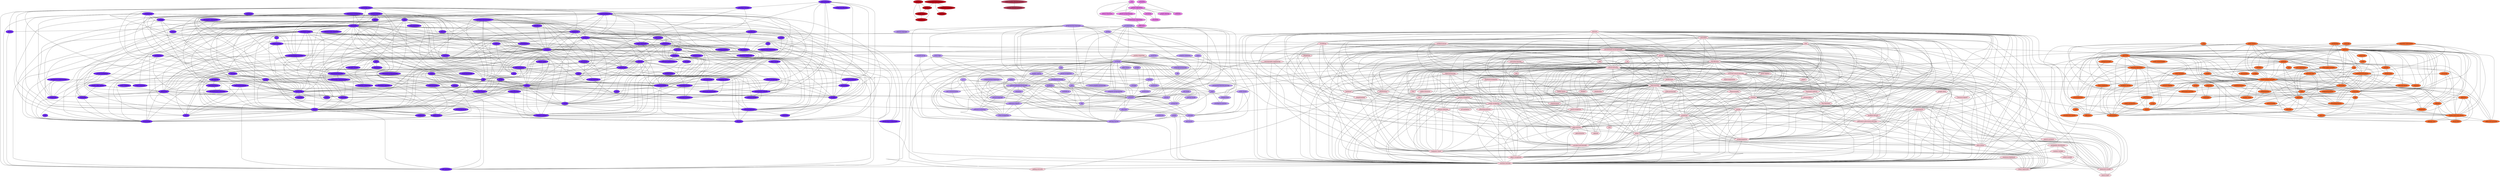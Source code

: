 /* Created by igraph 0.7.1 */
graph {
  0 [
    label=_marketability
    fillcolor="#732EF8"
    community=3
    style=filled
    name=_marketability
  ];
  1 [
    label="_spiking-networks"
    fillcolor="#FCD0DA"
    community=1
    style=filled
    name="_spiking-networks"
  ];
  2 [
    label=_terminology
    fillcolor="#732EF8"
    community=3
    style=filled
    name=_terminology
  ];
  3 [
    label=_security
    fillcolor="#732EF8"
    community=3
    style=filled
    name=_security
  ];
  4 [
    label="_alpha-beta-pruning"
    fillcolor="#F86D2F"
    community=5
    style=filled
    name="_alpha-beta-pruning"
  ];
  5 [
    label=_poker
    fillcolor="#F86D2F"
    community=5
    style=filled
    name=_poker
  ];
  6 [
    label="_markov-chain"
    fillcolor="#F86D2F"
    community=5
    style=filled
    name="_markov-chain"
  ];
  7 [
    label="_alphago-zero"
    fillcolor="#F86D2F"
    community=5
    style=filled
    name="_alphago-zero"
  ];
  8 [
    label="_open-ai"
    fillcolor="#F86D2F"
    community=5
    style=filled
    name="_open-ai"
  ];
  9 [
    label="_intelligence-metrics"
    fillcolor="#B592F6"
    community=0
    style=filled
    name="_intelligence-metrics"
  ];
  10 [
    label="_sparse-input"
    fillcolor="#FCD0DA"
    community=1
    style=filled
    name="_sparse-input"
  ];
  11 [
    label="_soft-question"
    fillcolor="#732EF8"
    community=3
    style=filled
    name="_soft-question"
  ];
  12 [
    label=_connectivity
    fillcolor="#C2071A"
    community=2
    style=filled
    name=_connectivity
  ];
  13 [
    label="_predicting-ai-milestones"
    fillcolor="#732EF8"
    community=3
    style=filled
    name="_predicting-ai-milestones"
  ];
  14 [
    label="_generative-model"
    fillcolor="#FCD0DA"
    community=1
    style=filled
    name="_generative-model"
  ];
  15 [
    label="_linear-regression"
    fillcolor="#FCD0DA"
    community=1
    style=filled
    name="_linear-regression"
  ];
  16 [
    label="_cognitive-science"
    fillcolor="#732EF8"
    community=3
    style=filled
    name="_cognitive-science"
  ];
  17 [
    label="_symbolic-computing"
    fillcolor="#732EF8"
    community=3
    style=filled
    name="_symbolic-computing"
  ];
  18 [
    label="_new-ai"
    fillcolor="#732EF8"
    community=3
    style=filled
    name="_new-ai"
  ];
  19 [
    label="_reward-clipping"
    fillcolor="#F86D2F"
    community=5
    style=filled
    name="_reward-clipping"
  ];
  20 [
    label="_brute-force"
    fillcolor="#F86D2F"
    community=5
    style=filled
    name="_brute-force"
  ];
  21 [
    label="_machine-learning"
    fillcolor="#FCD0DA"
    community=1
    style=filled
    name="_machine-learning"
  ];
  22 [
    label="_object-recognition"
    fillcolor="#FCD0DA"
    community=1
    style=filled
    name="_object-recognition"
  ];
  23 [
    label=_optimization
    fillcolor="#F86D2F"
    community=5
    style=filled
    name=_optimization
  ];
  24 [
    label="_getting-started"
    fillcolor="#B592F6"
    community=0
    style=filled
    name="_getting-started"
  ];
  25 [
    label="_goal-based"
    fillcolor="#B592F6"
    community=0
    style=filled
    name="_goal-based"
  ];
  26 [
    label="_computer-vision"
    fillcolor="#FCD0DA"
    community=1
    style=filled
    name="_computer-vision"
  ];
  27 [
    label=_generalization
    fillcolor="#FCD0DA"
    community=1
    style=filled
    name=_generalization
  ];
  28 [
    label=_confidence
    fillcolor="#732EF8"
    community=3
    style=filled
    name=_confidence
  ];
  29 [
    label="_unsupervised-learning"
    fillcolor="#FCD0DA"
    community=1
    style=filled
    name="_unsupervised-learning"
  ];
  30 [
    label=_cyborexis
    fillcolor="#732EF8"
    community=3
    style=filled
    name=_cyborexis
  ];
  31 [
    label="_universal-constructor"
    fillcolor="#732EF8"
    community=3
    style=filled
    name="_universal-constructor"
  ];
  32 [
    label="_data-science"
    fillcolor="#FCD0DA"
    community=1
    style=filled
    name="_data-science"
  ];
  33 [
    label=_backpropagation
    fillcolor="#FCD0DA"
    community=1
    style=filled
    name=_backpropagation
  ];
  34 [
    label=_keras
    fillcolor="#FCD0DA"
    community=1
    style=filled
    name=_keras
  ];
  35 [
    label=_sigmoid
    fillcolor="#FCD0DA"
    community=1
    style=filled
    name=_sigmoid
  ];
  36 [
    label=_sense
    fillcolor="#732EF8"
    community=3
    style=filled
    name=_sense
  ];
  37 [
    label="_deep-network"
    fillcolor="#FCD0DA"
    community=1
    style=filled
    name="_deep-network"
  ];
  38 [
    label="_incompleteness-theorems"
    fillcolor="#732EF8"
    community=3
    style=filled
    name="_incompleteness-theorems"
  ];
  39 [
    label=_efficiency
    fillcolor="#F86D2F"
    community=5
    style=filled
    name=_efficiency
  ];
  40 [
    label=_applications
    fillcolor="#732EF8"
    community=3
    style=filled
    name=_applications
  ];
  41 [
    label=_mindstorms
    fillcolor="#FCD0DA"
    community=1
    style=filled
    name=_mindstorms
  ];
  42 [
    label="_generative-adversarial-networks"
    fillcolor="#FCD0DA"
    community=1
    style=filled
    name="_generative-adversarial-networks"
  ];
  43 [
    label="_voice-recognition"
    fillcolor="#B592F6"
    community=0
    style=filled
    name="_voice-recognition"
  ];
  44 [
    label=_comparison
    fillcolor="#732EF8"
    community=3
    style=filled
    name=_comparison
  ];
  45 [
    label="_feature-selection"
    fillcolor="#FCD0DA"
    community=1
    style=filled
    name="_feature-selection"
  ];
  46 [
    label=_theory
    fillcolor="#732EF8"
    community=3
    style=filled
    name=_theory
  ];
  47 [
    label=_death
    fillcolor="#732EF8"
    community=3
    style=filled
    name=_death
  ];
  48 [
    label="_real-time"
    fillcolor="#F86D2F"
    community=5
    style=filled
    name="_real-time"
  ];
  49 [
    label=_storage
    fillcolor="#B592F6"
    community=0
    style=filled
    name=_storage
  ];
  50 [
    label=_lisp
    fillcolor="#B592F6"
    community=0
    style=filled
    name=_lisp
  ];
  51 [
    label=_prediction
    fillcolor="#FCD0DA"
    community=1
    style=filled
    name=_prediction
  ];
  52 [
    label=_matlab
    fillcolor="#FCD0DA"
    community=1
    style=filled
    name=_matlab
  ];
  53 [
    label="_breadth-first-search"
    fillcolor="#F86D2F"
    community=5
    style=filled
    name="_breadth-first-search"
  ];
  54 [
    label="_markov-decision-process"
    fillcolor="#B13A55"
    community=6
    style=filled
    name="_markov-decision-process"
  ];
  55 [
    label="_monte-carlo-tree-search"
    fillcolor="#F86D2F"
    community=5
    style=filled
    name="_monte-carlo-tree-search"
  ];
  56 [
    label="_neural-doodle"
    fillcolor="#F86D2F"
    community=5
    style=filled
    name="_neural-doodle"
  ];
  57 [
    label=_difference
    fillcolor="#EB7EE8"
    community=4
    style=filled
    name=_difference
  ];
  58 [
    label=_attention
    fillcolor="#C2071A"
    community=2
    style=filled
    name=_attention
  ];
  59 [
    label=_concepts
    fillcolor="#B592F6"
    community=0
    style=filled
    name=_concepts
  ];
  60 [
    label="_gradient-descent"
    fillcolor="#FCD0DA"
    community=1
    style=filled
    name="_gradient-descent"
  ];
  61 [
    label="_consumer-product"
    fillcolor="#732EF8"
    community=3
    style=filled
    name="_consumer-product"
  ];
  62 [
    label=_collaboration
    fillcolor="#B592F6"
    community=0
    style=filled
    name=_collaboration
  ];
  63 [
    label="_decision-theory"
    fillcolor="#732EF8"
    community=3
    style=filled
    name="_decision-theory"
  ];
  64 [
    label=_deepdreaming
    fillcolor="#FCD0DA"
    community=1
    style=filled
    name=_deepdreaming
  ];
  65 [
    label="_risk-management"
    fillcolor="#732EF8"
    community=3
    style=filled
    name="_risk-management"
  ];
  66 [
    label="_super-organism"
    fillcolor="#732EF8"
    community=3
    style=filled
    name="_super-organism"
  ];
  67 [
    label=_relu
    fillcolor="#FCD0DA"
    community=1
    style=filled
    name=_relu
  ];
  68 [
    label=_combinatorics
    fillcolor="#F86D2F"
    community=5
    style=filled
    name=_combinatorics
  ];
  69 [
    label="_chat-bots"
    fillcolor="#B592F6"
    community=0
    style=filled
    name="_chat-bots"
  ];
  70 [
    label=_regularization
    fillcolor="#FCD0DA"
    community=1
    style=filled
    name=_regularization
  ];
  71 [
    label="_facial-recognition"
    fillcolor="#FCD0DA"
    community=1
    style=filled
    name="_facial-recognition"
  ];
  72 [
    label="_software-evaluation"
    fillcolor="#B592F6"
    community=0
    style=filled
    name="_software-evaluation"
  ];
  73 [
    label="_reference-request"
    fillcolor="#B592F6"
    community=0
    style=filled
    name="_reference-request"
  ];
  74 [
    label="_detecting-patterns"
    fillcolor="#FCD0DA"
    community=1
    style=filled
    name="_detecting-patterns"
  ];
  75 [
    label="_turing-test"
    fillcolor="#B592F6"
    community=0
    style=filled
    name="_turing-test"
  ];
  76 [
    label=_deepmind
    fillcolor="#F86D2F"
    community=5
    style=filled
    name=_deepmind
  ];
  77 [
    label="_sequence-modelling"
    fillcolor="#C2071A"
    community=2
    style=filled
    name="_sequence-modelling"
  ];
  78 [
    label="_art-aesthetics"
    fillcolor="#FCD0DA"
    community=1
    style=filled
    name="_art-aesthetics"
  ];
  79 [
    label=_feasibility
    fillcolor="#EB7EE8"
    community=4
    style=filled
    name=_feasibility
  ];
  80 [
    label=_history
    fillcolor="#B592F6"
    community=0
    style=filled
    name=_history
  ];
  81 [
    label="_cultural-change"
    fillcolor="#732EF8"
    community=3
    style=filled
    name="_cultural-change"
  ];
  82 [
    label="_ai-basics"
    fillcolor="#B592F6"
    community=0
    style=filled
    name="_ai-basics"
  ];
  83 [
    label="_image-recognition"
    fillcolor="#FCD0DA"
    community=1
    style=filled
    name="_image-recognition"
  ];
  84 [
    label=_social
    fillcolor="#732EF8"
    community=3
    style=filled
    name=_social
  ];
  85 [
    label="_ai-safety"
    fillcolor="#732EF8"
    community=3
    style=filled
    name="_ai-safety"
  ];
  86 [
    label="_loss-functions"
    fillcolor="#FCD0DA"
    community=1
    style=filled
    name="_loss-functions"
  ];
  87 [
    label="_time-complexity"
    fillcolor="#F86D2F"
    community=5
    style=filled
    name="_time-complexity"
  ];
  88 [
    label=_negamax
    fillcolor="#F86D2F"
    community=5
    style=filled
    name=_negamax
  ];
  89 [
    label="_natural-language"
    fillcolor="#B592F6"
    community=0
    style=filled
    name="_natural-language"
  ];
  90 [
    label=_quotes
    fillcolor="#732EF8"
    community=3
    style=filled
    name=_quotes
  ];
  91 [
    label=_dqn
    fillcolor="#F86D2F"
    community=5
    style=filled
    name=_dqn
  ];
  92 [
    label="_open-source"
    fillcolor="#B592F6"
    community=0
    style=filled
    name="_open-source"
  ];
  93 [
    label="_utility-based"
    fillcolor="#B592F6"
    community=0
    style=filled
    name="_utility-based"
  ];
  94 [
    label="_hyper-parameters"
    fillcolor="#F86D2F"
    community=5
    style=filled
    name="_hyper-parameters"
  ];
  95 [
    label=_rationality
    fillcolor="#732EF8"
    community=3
    style=filled
    name=_rationality
  ];
  96 [
    label=_reasoning
    fillcolor="#732EF8"
    community=3
    style=filled
    name=_reasoning
  ];
  97 [
    label="_autonomous-vehicles"
    fillcolor="#732EF8"
    community=3
    style=filled
    name="_autonomous-vehicles"
  ];
  98 [
    label="_speech-synthesis"
    fillcolor="#FCD0DA"
    community=1
    style=filled
    name="_speech-synthesis"
  ];
  99 [
    label="_evolutionary-algorithms"
    fillcolor="#EB7EE8"
    community=4
    style=filled
    name="_evolutionary-algorithms"
  ];
  100 [
    label="_structured-data"
    fillcolor="#F86D2F"
    community=5
    style=filled
    name="_structured-data"
  ];
  101 [
    label=_som
    fillcolor="#FCD0DA"
    community=1
    style=filled
    name=_som
  ];
  102 [
    label=_definitions
    fillcolor="#732EF8"
    community=3
    style=filled
    name=_definitions
  ];
  103 [
    label="_embedded-design"
    fillcolor="#732EF8"
    community=3
    style=filled
    name="_embedded-design"
  ];
  104 [
    label=_search
    fillcolor="#F86D2F"
    community=5
    style=filled
    name=_search
  ];
  105 [
    label=_quantification
    fillcolor="#732EF8"
    community=3
    style=filled
    name=_quantification
  ];
  106 [
    label="_rule-acquisition"
    fillcolor="#732EF8"
    community=3
    style=filled
    name="_rule-acquisition"
  ];
  107 [
    label=_cognition
    fillcolor="#732EF8"
    community=3
    style=filled
    name=_cognition
  ];
  108 [
    label="_human-like"
    fillcolor="#732EF8"
    community=3
    style=filled
    name="_human-like"
  ];
  109 [
    label=_thought
    fillcolor="#732EF8"
    community=3
    style=filled
    name=_thought
  ];
  110 [
    label=_training
    fillcolor="#FCD0DA"
    community=1
    style=filled
    name=_training
  ];
  111 [
    label="_latent-variable"
    fillcolor="#FCD0DA"
    community=1
    style=filled
    name="_latent-variable"
  ];
  112 [
    label="_embodied-cognition"
    fillcolor="#732EF8"
    community=3
    style=filled
    name="_embodied-cognition"
  ];
  113 [
    label=_abstraction
    fillcolor="#732EF8"
    community=3
    style=filled
    name=_abstraction
  ];
  114 [
    label=_hypercomputation
    fillcolor="#FCD0DA"
    community=1
    style=filled
    name=_hypercomputation
  ];
  115 [
    label=_performance
    fillcolor="#FCD0DA"
    community=1
    style=filled
    name=_performance
  ];
  116 [
    label="_knowledge-representation"
    fillcolor="#732EF8"
    community=3
    style=filled
    name="_knowledge-representation"
  ];
  117 [
    label="_branching-factors"
    fillcolor="#F86D2F"
    community=5
    style=filled
    name="_branching-factors"
  ];
  118 [
    label=_ltsm
    fillcolor="#FCD0DA"
    community=1
    style=filled
    name=_ltsm
  ];
  119 [
    label="_genetic-programming"
    fillcolor="#EB7EE8"
    community=4
    style=filled
    name="_genetic-programming"
  ];
  120 [
    label=_math
    fillcolor="#B592F6"
    community=0
    style=filled
    name=_math
  ];
  121 [
    label=_nasa
    fillcolor="#732EF8"
    community=3
    style=filled
    name=_nasa
  ];
  122 [
    label=_convergence
    fillcolor="#F86D2F"
    community=5
    style=filled
    name=_convergence
  ];
  123 [
    label="_software-architecture"
    fillcolor="#732EF8"
    community=3
    style=filled
    name="_software-architecture"
  ];
  124 [
    label="_control-problem"
    fillcolor="#732EF8"
    community=3
    style=filled
    name="_control-problem"
  ];
  125 [
    label="_online-resources"
    fillcolor="#FCD0DA"
    community=1
    style=filled
    name="_online-resources"
  ];
  126 [
    label="_text-summarization"
    fillcolor="#B592F6"
    community=0
    style=filled
    name="_text-summarization"
  ];
  127 [
    label=_semantics
    fillcolor="#B592F6"
    community=0
    style=filled
    name=_semantics
  ];
  128 [
    label="_resource-request"
    fillcolor="#FCD0DA"
    community=1
    style=filled
    name="_resource-request"
  ];
  129 [
    label="_vector-graphics-processing"
    fillcolor="#B592F6"
    community=0
    style=filled
    name="_vector-graphics-processing"
  ];
  130 [
    label=_cyborg
    fillcolor="#732EF8"
    community=3
    style=filled
    name=_cyborg
  ];
  131 [
    label=_hardware
    fillcolor="#FCD0DA"
    community=1
    style=filled
    name=_hardware
  ];
  132 [
    label=_challenges
    fillcolor="#F86D2F"
    community=5
    style=filled
    name=_challenges
  ];
  133 [
    label="_audio-processing"
    fillcolor="#FCD0DA"
    community=1
    style=filled
    name="_audio-processing"
  ];
  134 [
    label="_random-variable"
    fillcolor="#FCD0DA"
    community=1
    style=filled
    name="_random-variable"
  ];
  135 [
    label="_computer-programming"
    fillcolor="#B592F6"
    community=0
    style=filled
    name="_computer-programming"
  ];
  136 [
    label=_brain
    fillcolor="#732EF8"
    community=3
    style=filled
    name=_brain
  ];
  137 [
    label=_ethics
    fillcolor="#732EF8"
    community=3
    style=filled
    name=_ethics
  ];
  138 [
    label=_fallibility
    fillcolor="#EB7EE8"
    community=4
    style=filled
    name=_fallibility
  ];
  139 [
    label="_thought-vectors"
    fillcolor="#732EF8"
    community=3
    style=filled
    name="_thought-vectors"
  ];
  140 [
    label="_pattern-recognition"
    fillcolor="#FCD0DA"
    community=1
    style=filled
    name="_pattern-recognition"
  ];
  141 [
    label=_alphago
    fillcolor="#F86D2F"
    community=5
    style=filled
    name=_alphago
  ];
  142 [
    label="_automated-theorem-proving"
    fillcolor="#B592F6"
    community=0
    style=filled
    name="_automated-theorem-proving"
  ];
  143 [
    label=_dropout
    fillcolor="#FCD0DA"
    community=1
    style=filled
    name=_dropout
  ];
  144 [
    label="_action-recognition"
    fillcolor="#732EF8"
    community=3
    style=filled
    name="_action-recognition"
  ];
  145 [
    label=_dimensionality
    fillcolor="#FCD0DA"
    community=1
    style=filled
    name=_dimensionality
  ];
  146 [
    label=_wordvector
    fillcolor="#B592F6"
    community=0
    style=filled
    name=_wordvector
  ];
  147 [
    label=_agi
    fillcolor="#732EF8"
    community=3
    style=filled
    name=_agi
  ];
  148 [
    label="_knapsack-problem"
    fillcolor="#F86D2F"
    community=5
    style=filled
    name="_knapsack-problem"
  ];
  149 [
    label=_checkers
    fillcolor="#F86D2F"
    community=5
    style=filled
    name=_checkers
  ];
  150 [
    label=_time
    fillcolor="#F86D2F"
    community=5
    style=filled
    name=_time
  ];
  151 [
    label=_alphazero
    fillcolor="#F86D2F"
    community=5
    style=filled
    name=_alphazero
  ];
  152 [
    label=_cyberterrorism
    fillcolor="#732EF8"
    community=3
    style=filled
    name=_cyberterrorism
  ];
  153 [
    label="_unassisted-learning"
    fillcolor="#732EF8"
    community=3
    style=filled
    name="_unassisted-learning"
  ];
  154 [
    label="_ai-box"
    fillcolor="#732EF8"
    community=3
    style=filled
    name="_ai-box"
  ];
  155 [
    label="_simple-reflex-agents"
    fillcolor="#732EF8"
    community=3
    style=filled
    name="_simple-reflex-agents"
  ];
  156 [
    label=_cars
    fillcolor="#732EF8"
    community=3
    style=filled
    name=_cars
  ];
  157 [
    label="_fitness-functions"
    fillcolor="#EB7EE8"
    community=4
    style=filled
    name="_fitness-functions"
  ];
  158 [
    label=_legal
    fillcolor="#732EF8"
    community=3
    style=filled
    name=_legal
  ];
  159 [
    label="_self-replication"
    fillcolor="#732EF8"
    community=3
    style=filled
    name="_self-replication"
  ];
  160 [
    label="_hidden-layers"
    fillcolor="#FCD0DA"
    community=1
    style=filled
    name="_hidden-layers"
  ];
  161 [
    label=_proofs
    fillcolor="#F86D2F"
    community=5
    style=filled
    name=_proofs
  ];
  162 [
    label="_ai-development"
    fillcolor="#732EF8"
    community=3
    style=filled
    name="_ai-development"
  ];
  163 [
    label="_neo-luddism"
    fillcolor="#732EF8"
    community=3
    style=filled
    name="_neo-luddism"
  ];
  164 [
    label="_q-learning"
    fillcolor="#F86D2F"
    community=5
    style=filled
    name="_q-learning"
  ];
  165 [
    label=_gaming
    fillcolor="#F86D2F"
    community=5
    style=filled
    name=_gaming
  ];
  166 [
    label=_chess
    fillcolor="#F86D2F"
    community=5
    style=filled
    name=_chess
  ];
  167 [
    label=_robots
    fillcolor="#732EF8"
    community=3
    style=filled
    name=_robots
  ];
  168 [
    label=_wetware
    fillcolor="#732EF8"
    community=3
    style=filled
    name=_wetware
  ];
  169 [
    label="_quantum-computing"
    fillcolor="#732EF8"
    community=3
    style=filled
    name="_quantum-computing"
  ];
  170 [
    label="_self-driving"
    fillcolor="#732EF8"
    community=3
    style=filled
    name="_self-driving"
  ];
  171 [
    label="_classical-ai"
    fillcolor="#732EF8"
    community=3
    style=filled
    name="_classical-ai"
  ];
  172 [
    label="_world-knowledge"
    fillcolor="#732EF8"
    community=3
    style=filled
    name="_world-knowledge"
  ];
  173 [
    label="_ultraintelligent-machine"
    fillcolor="#732EF8"
    community=3
    style=filled
    name="_ultraintelligent-machine"
  ];
  174 [
    label="_early-stopping"
    fillcolor="#732EF8"
    community=3
    style=filled
    name="_early-stopping"
  ];
  175 [
    label="_chinese-room-argument"
    fillcolor="#732EF8"
    community=3
    style=filled
    name="_chinese-room-argument"
  ];
  176 [
    label="_sentiment-analysis"
    fillcolor="#FCD0DA"
    community=1
    style=filled
    name="_sentiment-analysis"
  ];
  177 [
    label="_google-cloud"
    fillcolor="#FCD0DA"
    community=1
    style=filled
    name="_google-cloud"
  ];
  178 [
    label=_robotics
    fillcolor="#732EF8"
    community=3
    style=filled
    name=_robotics
  ];
  179 [
    label="_declarative-programming"
    fillcolor="#732EF8"
    community=3
    style=filled
    name="_declarative-programming"
  ];
  180 [
    label=_deepdream
    fillcolor="#FCD0DA"
    community=1
    style=filled
    name=_deepdream
  ];
  181 [
    label=_graphs
    fillcolor="#B592F6"
    community=0
    style=filled
    name=_graphs
  ];
  182 [
    label=_deepstack
    fillcolor="#F86D2F"
    community=5
    style=filled
    name=_deepstack
  ];
  183 [
    label=_healthcare
    fillcolor="#B592F6"
    community=0
    style=filled
    name=_healthcare
  ];
  184 [
    label="_probability-distribution"
    fillcolor="#FCD0DA"
    community=1
    style=filled
    name="_probability-distribution"
  ];
  185 [
    label="_symbolic-ai"
    fillcolor="#B592F6"
    community=0
    style=filled
    name="_symbolic-ai"
  ];
  186 [
    label="_job-trends"
    fillcolor="#B592F6"
    community=0
    style=filled
    name="_job-trends"
  ];
  187 [
    label=_heuristics
    fillcolor="#F86D2F"
    community=5
    style=filled
    name=_heuristics
  ];
  188 [
    label="_self-awareness"
    fillcolor="#732EF8"
    community=3
    style=filled
    name="_self-awareness"
  ];
  189 [
    label=_svm
    fillcolor="#FCD0DA"
    community=1
    style=filled
    name=_svm
  ];
  190 [
    label="_statistical-ai"
    fillcolor="#FCD0DA"
    community=1
    style=filled
    name="_statistical-ai"
  ];
  191 [
    label="_boltzmann-machine"
    fillcolor="#F86D2F"
    community=5
    style=filled
    name="_boltzmann-machine"
  ];
  192 [
    label=_topology
    fillcolor="#732EF8"
    community=3
    style=filled
    name=_topology
  ];
  193 [
    label=_autoencoders
    fillcolor="#FCD0DA"
    community=1
    style=filled
    name=_autoencoders
  ];
  194 [
    label="_natural-language-processing"
    fillcolor="#B592F6"
    community=0
    style=filled
    name="_natural-language-processing"
  ];
  195 [
    label=_cfg
    fillcolor="#B592F6"
    community=0
    style=filled
    name=_cfg
  ];
  196 [
    label=_profession
    fillcolor="#B592F6"
    community=0
    style=filled
    name=_profession
  ];
  197 [
    label=_hci
    fillcolor="#B592F6"
    community=0
    style=filled
    name=_hci
  ];
  198 [
    label="_discount-factor"
    fillcolor="#F86D2F"
    community=5
    style=filled
    name="_discount-factor"
  ];
  199 [
    label=_neurons
    fillcolor="#732EF8"
    community=3
    style=filled
    name=_neurons
  ];
  200 [
    label="_deep-learning"
    fillcolor="#FCD0DA"
    community=1
    style=filled
    name="_deep-learning"
  ];
  201 [
    label=_research
    fillcolor="#732EF8"
    community=3
    style=filled
    name=_research
  ];
  202 [
    label=_automation
    fillcolor="#732EF8"
    community=3
    style=filled
    name=_automation
  ];
  203 [
    label=_feedforward
    fillcolor="#FCD0DA"
    community=1
    style=filled
    name=_feedforward
  ];
  204 [
    label=_papers
    fillcolor="#FCD0DA"
    community=1
    style=filled
    name=_papers
  ];
  205 [
    label=_implementation
    fillcolor="#F86D2F"
    community=5
    style=filled
    name=_implementation
  ];
  206 [
    label="_language-processing"
    fillcolor="#B592F6"
    community=0
    style=filled
    name="_language-processing"
  ];
  207 [
    label="_intelligence-testing"
    fillcolor="#B592F6"
    community=0
    style=filled
    name="_intelligence-testing"
  ];
  208 [
    label="_weak-ai"
    fillcolor="#732EF8"
    community=3
    style=filled
    name="_weak-ai"
  ];
  209 [
    label="_recurrent-neural-networks"
    fillcolor="#FCD0DA"
    community=1
    style=filled
    name="_recurrent-neural-networks"
  ];
  210 [
    label="_linear-algebra"
    fillcolor="#FCD0DA"
    community=1
    style=filled
    name="_linear-algebra"
  ];
  211 [
    label="_intelligence-augmentation"
    fillcolor="#732EF8"
    community=3
    style=filled
    name="_intelligence-augmentation"
  ];
  212 [
    label="_problem-solving"
    fillcolor="#F86D2F"
    community=5
    style=filled
    name="_problem-solving"
  ];
  213 [
    label="_reinforcement-learning"
    fillcolor="#F86D2F"
    community=5
    style=filled
    name="_reinforcement-learning"
  ];
  214 [
    label=_academia
    fillcolor="#B592F6"
    community=0
    style=filled
    name=_academia
  ];
  215 [
    label="_expert-system"
    fillcolor="#732EF8"
    community=3
    style=filled
    name="_expert-system"
  ];
  216 [
    label="_graph-theory"
    fillcolor="#C2071A"
    community=2
    style=filled
    name="_graph-theory"
  ];
  217 [
    label=_watson
    fillcolor="#B592F6"
    community=0
    style=filled
    name=_watson
  ];
  218 [
    label="_value-alignment"
    fillcolor="#732EF8"
    community=3
    style=filled
    name="_value-alignment"
  ];
  219 [
    label="_signal-processing"
    fillcolor="#FCD0DA"
    community=1
    style=filled
    name="_signal-processing"
  ];
  220 [
    label="_hardware-evaluation"
    fillcolor="#FCD0DA"
    community=1
    style=filled
    name="_hardware-evaluation"
  ];
  221 [
    label=_forecasting
    fillcolor="#F86D2F"
    community=5
    style=filled
    name=_forecasting
  ];
  222 [
    label=_intelligence
    fillcolor="#732EF8"
    community=3
    style=filled
    name=_intelligence
  ];
  223 [
    label="_learning-theory"
    fillcolor="#732EF8"
    community=3
    style=filled
    name="_learning-theory"
  ];
  224 [
    label="_asimovs-laws"
    fillcolor="#732EF8"
    community=3
    style=filled
    name="_asimovs-laws"
  ];
  225 [
    label="_value-iteration"
    fillcolor="#F86D2F"
    community=5
    style=filled
    name="_value-iteration"
  ];
  226 [
    label="_computational-linguistics"
    fillcolor="#B592F6"
    community=0
    style=filled
    name="_computational-linguistics"
  ];
  227 [
    label="_graph-coloring"
    fillcolor="#EB7EE8"
    community=4
    style=filled
    name="_graph-coloring"
  ];
  228 [
    label=_invention
    fillcolor="#EB7EE8"
    community=4
    style=filled
    name=_invention
  ];
  229 [
    label="_halting-problem"
    fillcolor="#732EF8"
    community=3
    style=filled
    name="_halting-problem"
  ];
  230 [
    label=_genes
    fillcolor="#732EF8"
    community=3
    style=filled
    name=_genes
  ];
  231 [
    label="_handwritten-characters"
    fillcolor="#732EF8"
    community=3
    style=filled
    name="_handwritten-characters"
  ];
  232 [
    label="_ai-field"
    fillcolor="#F86D2F"
    community=5
    style=filled
    name="_ai-field"
  ];
  233 [
    label="_maximum-likelihood"
    fillcolor="#FCD0DA"
    community=1
    style=filled
    name="_maximum-likelihood"
  ];
  234 [
    label=_probabilistic
    fillcolor="#732EF8"
    community=3
    style=filled
    name=_probabilistic
  ];
  235 [
    label="_genetic-algorithms"
    fillcolor="#EB7EE8"
    community=4
    style=filled
    name="_genetic-algorithms"
  ];
  236 [
    label="_digital-rights"
    fillcolor="#732EF8"
    community=3
    style=filled
    name="_digital-rights"
  ];
  237 [
    label="_collision-avoidance"
    fillcolor="#732EF8"
    community=3
    style=filled
    name="_collision-avoidance"
  ];
  238 [
    label="_strong-ai"
    fillcolor="#732EF8"
    community=3
    style=filled
    name="_strong-ai"
  ];
  239 [
    label="_decision-tree"
    fillcolor="#F86D2F"
    community=5
    style=filled
    name="_decision-tree"
  ];
  240 [
    label=_tools
    fillcolor="#F86D2F"
    community=5
    style=filled
    name=_tools
  ];
  241 [
    label=_java
    fillcolor="#B592F6"
    community=0
    style=filled
    name=_java
  ];
  242 [
    label="_a-star"
    fillcolor="#F86D2F"
    community=5
    style=filled
    name="_a-star"
  ];
  243 [
    label=_javascript
    fillcolor="#F86D2F"
    community=5
    style=filled
    name=_javascript
  ];
  244 [
    label="_neural-networks"
    fillcolor="#FCD0DA"
    community=1
    style=filled
    name="_neural-networks"
  ];
  245 [
    label="_norvig-russell"
    fillcolor="#B592F6"
    community=0
    style=filled
    name="_norvig-russell"
  ];
  246 [
    label=_classification
    fillcolor="#FCD0DA"
    community=1
    style=filled
    name=_classification
  ];
  247 [
    label="_quality-control"
    fillcolor="#B592F6"
    community=0
    style=filled
    name="_quality-control"
  ];
  248 [
    label=_htm
    fillcolor="#732EF8"
    community=3
    style=filled
    name=_htm
  ];
  249 [
    label=_singularity
    fillcolor="#732EF8"
    community=3
    style=filled
    name=_singularity
  ];
  250 [
    label=_prolog
    fillcolor="#B592F6"
    community=0
    style=filled
    name=_prolog
  ];
  251 [
    label="_combinatorial-games"
    fillcolor="#F86D2F"
    community=5
    style=filled
    name="_combinatorial-games"
  ];
  252 [
    label="_multi-armed-bandit"
    fillcolor="#F86D2F"
    community=5
    style=filled
    name="_multi-armed-bandit"
  ];
  253 [
    label="_perfect-play"
    fillcolor="#F86D2F"
    community=5
    style=filled
    name="_perfect-play"
  ];
  254 [
    label=_models
    fillcolor="#F86D2F"
    community=5
    style=filled
    name=_models
  ];
  255 [
    label=_anthropomorphism
    fillcolor="#732EF8"
    community=3
    style=filled
    name=_anthropomorphism
  ];
  256 [
    label="_spanish-language"
    fillcolor="#B592F6"
    community=0
    style=filled
    name="_spanish-language"
  ];
  257 [
    label="_intelligent-agent"
    fillcolor="#732EF8"
    community=3
    style=filled
    name="_intelligent-agent"
  ];
  258 [
    label=_google
    fillcolor="#732EF8"
    community=3
    style=filled
    name=_google
  ];
  259 [
    label="_swarm-intelligence"
    fillcolor="#732EF8"
    community=3
    style=filled
    name="_swarm-intelligence"
  ];
  260 [
    label="_activation-function"
    fillcolor="#FCD0DA"
    community=1
    style=filled
    name="_activation-function"
  ];
  261 [
    label=_emergence
    fillcolor="#732EF8"
    community=3
    style=filled
    name=_emergence
  ];
  262 [
    label="_multi-agent-systems"
    fillcolor="#F86D2F"
    community=5
    style=filled
    name="_multi-agent-systems"
  ];
  263 [
    label="_neuromorphic-engineering"
    fillcolor="#FCD0DA"
    community=1
    style=filled
    name="_neuromorphic-engineering"
  ];
  264 [
    label="_learning-algorithms"
    fillcolor="#F86D2F"
    community=5
    style=filled
    name="_learning-algorithms"
  ];
  265 [
    label=_rul
    fillcolor="#FCD0DA"
    community=1
    style=filled
    name=_rul
  ];
  266 [
    label="_self-play"
    fillcolor="#F86D2F"
    community=5
    style=filled
    name="_self-play"
  ];
  267 [
    label=_python
    fillcolor="#FCD0DA"
    community=1
    style=filled
    name=_python
  ];
  268 [
    label="_ai-design"
    fillcolor="#B592F6"
    community=0
    style=filled
    name="_ai-design"
  ];
  269 [
    label="_convolutional-neural-networks"
    fillcolor="#FCD0DA"
    community=1
    style=filled
    name="_convolutional-neural-networks"
  ];
  270 [
    label="_artificial-neuron"
    fillcolor="#FCD0DA"
    community=1
    style=filled
    name="_artificial-neuron"
  ];
  271 [
    label="_deep-blue"
    fillcolor="#F86D2F"
    community=5
    style=filled
    name="_deep-blue"
  ];
  272 [
    label=_go
    fillcolor="#F86D2F"
    community=5
    style=filled
    name=_go
  ];
  273 [
    label="_c++"
    fillcolor="#B592F6"
    community=0
    style=filled
    name="_c++"
  ];
  274 [
    label=_lstm
    fillcolor="#FCD0DA"
    community=1
    style=filled
    name=_lstm
  ];
  275 [
    label="_categorical-data"
    fillcolor="#F86D2F"
    community=5
    style=filled
    name="_categorical-data"
  ];
  276 [
    label="_scene-classification"
    fillcolor="#732EF8"
    community=3
    style=filled
    name="_scene-classification"
  ];
  277 [
    label=_minimax
    fillcolor="#F86D2F"
    community=5
    style=filled
    name=_minimax
  ];
  278 [
    label=_praxis
    fillcolor="#B592F6"
    community=0
    style=filled
    name=_praxis
  ];
  279 [
    label=_philosophy
    fillcolor="#732EF8"
    community=3
    style=filled
    name=_philosophy
  ];
  280 [
    label=_algorithm
    fillcolor="#F86D2F"
    community=5
    style=filled
    name=_algorithm
  ];
  281 [
    label="_artificial-consciousness"
    fillcolor="#732EF8"
    community=3
    style=filled
    name="_artificial-consciousness"
  ];
  282 [
    label=_gofai
    fillcolor="#732EF8"
    community=3
    style=filled
    name=_gofai
  ];
  283 [
    label="_incomplete-information"
    fillcolor="#732EF8"
    community=3
    style=filled
    name="_incomplete-information"
  ];
  284 [
    label=_neat
    fillcolor="#EB7EE8"
    community=4
    style=filled
    name=_neat
  ];
  285 [
    label=_reliability
    fillcolor="#EB7EE8"
    community=4
    style=filled
    name=_reliability
  ];
  286 [
    label=_feedback
    fillcolor="#C2071A"
    community=2
    style=filled
    name=_feedback
  ];
  287 [
    label=_structure
    fillcolor="#C2071A"
    community=2
    style=filled
    name=_structure
  ];
  288 [
    label="_game-ai"
    fillcolor="#F86D2F"
    community=5
    style=filled
    name="_game-ai"
  ];
  289 [
    label="_ai-takeover"
    fillcolor="#732EF8"
    community=3
    style=filled
    name="_ai-takeover"
  ];
  290 [
    label=_bayes
    fillcolor="#B592F6"
    community=0
    style=filled
    name=_bayes
  ];
  291 [
    label=_starcraft
    fillcolor="#F86D2F"
    community=5
    style=filled
    name=_starcraft
  ];
  292 [
    label=_biology
    fillcolor="#732EF8"
    community=3
    style=filled
    name=_biology
  ];
  293 [
    label="_mapping-space"
    fillcolor="#732EF8"
    community=3
    style=filled
    name="_mapping-space"
  ];
  294 [
    label=_perceptron
    fillcolor="#732EF8"
    community=3
    style=filled
    name=_perceptron
  ];
  295 [
    label="_emotional-intelligence"
    fillcolor="#732EF8"
    community=3
    style=filled
    name="_emotional-intelligence"
  ];
  296 [
    label="_friendly-ai"
    fillcolor="#732EF8"
    community=3
    style=filled
    name="_friendly-ai"
  ];
  297 [
    label=_mlp
    fillcolor="#FCD0DA"
    community=1
    style=filled
    name=_mlp
  ];
  298 [
    label=_chaos
    fillcolor="#732EF8"
    community=3
    style=filled
    name=_chaos
  ];
  299 [
    label="_lexical-recognition"
    fillcolor="#B592F6"
    community=0
    style=filled
    name="_lexical-recognition"
  ];
  300 [
    label="_strong-narrow-ai"
    fillcolor="#732EF8"
    community=3
    style=filled
    name="_strong-narrow-ai"
  ];
  301 [
    label="_long-short-term-memory"
    fillcolor="#C2071A"
    community=2
    style=filled
    name="_long-short-term-memory"
  ];
  302 [
    label=_pathfinding
    fillcolor="#F86D2F"
    community=5
    style=filled
    name=_pathfinding
  ];
  303 [
    label=_word2vec
    fillcolor="#B592F6"
    community=0
    style=filled
    name=_word2vec
  ];
  304 [
    label="_russell-norvig"
    fillcolor="#B592F6"
    community=0
    style=filled
    name="_russell-norvig"
  ];
  305 [
    label=_survival
    fillcolor="#732EF8"
    community=3
    style=filled
    name=_survival
  ];
  306 [
    label="_fuzzy-logic"
    fillcolor="#B592F6"
    community=0
    style=filled
    name="_fuzzy-logic"
  ];
  307 [
    label=_mdp
    fillcolor="#F86D2F"
    community=5
    style=filled
    name=_mdp
  ];
  308 [
    label=_r
    fillcolor="#732EF8"
    community=3
    style=filled
    name=_r
  ];
  309 [
    label="_user-experience"
    fillcolor="#F86D2F"
    community=5
    style=filled
    name="_user-experience"
  ];
  310 [
    label=_superintelligence
    fillcolor="#732EF8"
    community=3
    style=filled
    name=_superintelligence
  ];
  311 [
    label="_finite-markov-decision-process"
    fillcolor="#B13A55"
    community=6
    style=filled
    name="_finite-markov-decision-process"
  ];
  312 [
    label="_game-theory"
    fillcolor="#F86D2F"
    community=5
    style=filled
    name="_game-theory"
  ];
  313 [
    label="_human-inspired"
    fillcolor="#732EF8"
    community=3
    style=filled
    name="_human-inspired"
  ];
  314 [
    label=_overfitting
    fillcolor="#FCD0DA"
    community=1
    style=filled
    name=_overfitting
  ];
  315 [
    label=_architecture
    fillcolor="#732EF8"
    community=3
    style=filled
    name=_architecture
  ];
  316 [
    label="_ai-community"
    fillcolor="#B592F6"
    community=0
    style=filled
    name="_ai-community"
  ];
  317 [
    label="_teaching-concepts"
    fillcolor="#732EF8"
    community=3
    style=filled
    name="_teaching-concepts"
  ];
  318 [
    label="_creative-commons"
    fillcolor="#B592F6"
    community=0
    style=filled
    name="_creative-commons"
  ];
  319 [
    label=_sentience
    fillcolor="#732EF8"
    community=3
    style=filled
    name=_sentience
  ];
  320 [
    label="_real-world"
    fillcolor="#732EF8"
    community=3
    style=filled
    name="_real-world"
  ];
  321 [
    label=_logic
    fillcolor="#732EF8"
    community=3
    style=filled
    name=_logic
  ];
  322 [
    label=_tensorflow
    fillcolor="#FCD0DA"
    community=1
    style=filled
    name=_tensorflow
  ];
  323 [
    label="_path-planning"
    fillcolor="#732EF8"
    community=3
    style=filled
    name="_path-planning"
  ];
  324 [
    label="_analog-computing"
    fillcolor="#FCD0DA"
    community=1
    style=filled
    name="_analog-computing"
  ];
  325 [
    label=_ocr
    fillcolor="#732EF8"
    community=3
    style=filled
    name=_ocr
  ];
  326 [
    label="_imperfect-information"
    fillcolor="#F86D2F"
    community=5
    style=filled
    name="_imperfect-information"
  ];
  327 [
    label="_node-js"
    fillcolor="#B592F6"
    community=0
    style=filled
    name="_node-js"
  ];
  328 [
    label="_legal-change"
    fillcolor="#732EF8"
    community=3
    style=filled
    name="_legal-change"
  ];
  329 [
    label="_programming-languages"
    fillcolor="#B592F6"
    community=0
    style=filled
    name="_programming-languages"
  ];
  330 [
    label="_mythology-of-ai"
    fillcolor="#732EF8"
    community=3
    style=filled
    name="_mythology-of-ai"
  ];
  331 [
    label=_datasets
    fillcolor="#FCD0DA"
    community=1
    style=filled
    name=_datasets
  ];

  137 -- 80 [
    weight=1
  ];
  263 -- 131 [
    weight=4
  ];
  268 -- 213 [
    weight=7
  ];
  116 -- 2 [
    weight=1
  ];
  288 -- 254 [
    weight=1
  ];
  222 -- 95 [
    weight=1
  ];
  229 -- 169 [
    weight=1
  ];
  228 -- 79 [
    weight=1
  ];
  37 -- 26 [
    weight=4
  ];
  200 -- 32 [
    weight=4
  ];
  60 -- 33 [
    weight=12
  ];
  313 -- 199 [
    weight=1
  ];
  254 -- 164 [
    weight=1
  ];
  184 -- 111 [
    weight=1
  ];
  302 -- 213 [
    weight=1
  ];
  316 -- 82 [
    weight=5
  ];
  181 -- 82 [
    weight=1
  ];
  192 -- 136 [
    weight=1
  ];
  274 -- 200 [
    weight=11
  ];
  75 -- 69 [
    weight=5
  ];
  267 -- 32 [
    weight=1
  ];
  120 -- 62 [
    weight=1
  ];
  140 -- 83 [
    weight=4
  ];
  249 -- 234 [
    weight=1
  ];
  279 -- 47 [
    weight=1
  ];
  261 -- 105 [
    weight=1
  ];
  246 -- 209 [
    weight=3
  ];
  170 -- 156 [
    weight=9
  ];
  287 -- 286 [
    weight=1
  ];
  292 -- 199 [
    weight=2
  ];
  246 -- 71 [
    weight=1
  ];
  218 -- 84 [
    weight=1
  ];
  327 -- 82 [
    weight=1
  ];
  268 -- 62 [
    weight=1
  ];
  105 -- 65 [
    weight=1
  ];
  280 -- 68 [
    weight=2
  ];
  322 -- 42 [
    weight=2
  ];
  105 -- 3 [
    weight=1
  ];
  207 -- 69 [
    weight=2
  ];
  310 -- 163 [
    weight=1
  ];
  269 -- 74 [
    weight=3
  ];
  83 -- 74 [
    weight=2
  ];
  104 -- 39 [
    weight=1
  ];
  152 -- 108 [
    weight=1
  ];
  246 -- 190 [
    weight=2
  ];
  279 -- 249 [
    weight=5
  ];
  24 -- 21 [
    weight=9
  ];
  124 -- 97 [
    weight=1
  ];
  73 -- 72 [
    weight=2
  ];
  244 -- 67 [
    weight=1
  ];
  244 -- 35 [
    weight=2
  ];
  46 -- 2 [
    weight=2
  ];
  279 -- 16 [
    weight=3
  ];
  279 -- 2 [
    weight=4
  ];
  282 -- 112 [
    weight=1
  ];
  96 -- 2 [
    weight=1
  ];
  288 -- 91 [
    weight=2
  ];
  264 -- 104 [
    weight=1
  ];
  213 -- 88 [
    weight=1
  ];
  165 -- 104 [
    weight=2
  ];
  314 -- 124 [
    weight=1
  ];
  238 -- 63 [
    weight=1
  ];
  321 -- 279 [
    weight=1
  ];
  198 -- 164 [
    weight=1
  ];
  154 -- 124 [
    weight=1
  ];
  237 -- 97 [
    weight=1
  ];
  274 -- 52 [
    weight=1
  ];
  244 -- 200 [
    weight=140
  ];
  45 -- 26 [
    weight=1
  ];
  200 -- 15 [
    weight=3
  ];
  270 -- 244 [
    weight=16
  ];
  199 -- 136 [
    weight=3
  ];
  317 -- 137 [
    weight=1
  ];
  289 -- 124 [
    weight=1
  ];
  200 -- 26 [
    weight=29
  ];
  244 -- 32 [
    weight=3
  ];
  288 -- 253 [
    weight=1
  ];
  295 -- 292 [
    weight=1
  ];
  192 -- 123 [
    weight=1
  ];
  251 -- 165 [
    weight=1
  ];
  280 -- 39 [
    weight=2
  ];
  42 -- 14 [
    weight=6
  ];
  237 -- 85 [
    weight=1
  ];
  167 -- 40 [
    weight=1
  ];
  110 -- 70 [
    weight=2
  ];
  257 -- 40 [
    weight=1
  ];
  219 -- 37 [
    weight=1
  ];
  194 -- 127 [
    weight=5
  ];
  308 -- 215 [
    weight=1
  ];
  306 -- 194 [
    weight=1
  ];
  310 -- 173 [
    weight=1
  ];
  211 -- 130 [
    weight=1
  ];
  173 -- 153 [
    weight=1
  ];
  254 -- 213 [
    weight=5
  ];
  243 -- 76 [
    weight=1
  ];
  202 -- 163 [
    weight=1
  ];
  294 -- 108 [
    weight=1
  ];
  270 -- 160 [
    weight=2
  ];
  280 -- 275 [
    weight=1
  ];
  199 -- 16 [
    weight=1
  ];
  239 -- 213 [
    weight=1
  ];
  170 -- 0 [
    weight=1
  ];
  86 -- 60 [
    weight=1
  ];
  209 -- 34 [
    weight=3
  ];
  209 -- 51 [
    weight=3
  ];
  213 -- 8 [
    weight=6
  ];
  193 -- 14 [
    weight=2
  ];
  292 -- 279 [
    weight=1
  ];
  160 -- 37 [
    weight=3
  ];
  244 -- 45 [
    weight=2
  ];
  331 -- 22 [
    weight=1
  ];
  176 -- 21 [
    weight=2
  ];
  322 -- 15 [
    weight=2
  ];
  268 -- 73 [
    weight=4
  ];
  322 -- 209 [
    weight=3
  ];
  283 -- 201 [
    weight=1
  ];
  257 -- 238 [
    weight=2
  ];
  207 -- 194 [
    weight=2
  ];
  305 -- 192 [
    weight=1
  ];
  115 -- 37 [
    weight=2
  ];
  268 -- 194 [
    weight=10
  ];
  282 -- 171 [
    weight=1
  ];
  207 -- 80 [
    weight=2
  ];
  194 -- 126 [
    weight=6
  ];
  310 -- 201 [
    weight=1
  ];
  159 -- 31 [
    weight=1
  ];
  279 -- 154 [
    weight=1
  ];
  166 -- 100 [
    weight=1
  ];
  269 -- 140 [
    weight=3
  ];
  327 -- 59 [
    weight=1
  ];
  164 -- 6 [
    weight=1
  ];
  32 -- 15 [
    weight=1
  ];
  286 -- 12 [
    weight=1
  ];
  329 -- 120 [
    weight=1
  ];
  37 -- 21 [
    weight=11
  ];
  89 -- 75 [
    weight=1
  ];
  331 -- 52 [
    weight=1
  ];
  274 -- 110 [
    weight=2
  ];
  205 -- 59 [
    weight=1
  ];
  250 -- 50 [
    weight=2
  ];
  244 -- 193 [
    weight=3
  ];
  241 -- 82 [
    weight=1
  ];
  330 -- 11 [
    weight=1
  ];
  277 -- 39 [
    weight=1
  ];
  207 -- 89 [
    weight=1
  ];
  202 -- 0 [
    weight=1
  ];
  274 -- 269 [
    weight=5
  ];
  259 -- 2 [
    weight=1
  ];
  288 -- 55 [
    weight=8
  ];
  163 -- 65 [
    weight=1
  ];
  331 -- 128 [
    weight=1
  ];
  328 -- 97 [
    weight=1
  ];
  170 -- 81 [
    weight=1
  ];
  201 -- 147 [
    weight=2
  ];
  241 -- 24 [
    weight=2
  ];
  200 -- 177 [
    weight=1
  ];
  268 -- 206 [
    weight=1
  ];
  244 -- 143 [
    weight=3
  ];
  257 -- 147 [
    weight=2
  ];
  190 -- 14 [
    weight=1
  ];
  119 -- 99 [
    weight=1
  ];
  330 -- 84 [
    weight=1
  ];
  34 -- 29 [
    weight=1
  ];
  269 -- 203 [
    weight=1
  ];
  200 -- 125 [
    weight=1
  ];
  34 -- 22 [
    weight=2
  ];
  244 -- 140 [
    weight=8
  ];
  46 -- 40 [
    weight=2
  ];
  173 -- 108 [
    weight=2
  ];
  190 -- 15 [
    weight=1
  ];
  140 -- 74 [
    weight=6
  ];
  246 -- 22 [
    weight=1
  ];
  201 -- 162 [
    weight=1
  ];
  288 -- 239 [
    weight=1
  ];
  40 -- 3 [
    weight=1
  ];
  269 -- 71 [
    weight=2
  ];
  184 -- 134 [
    weight=1
  ];
  74 -- 29 [
    weight=1
  ];
  267 -- 118 [
    weight=1
  ];
  281 -- 279 [
    weight=5
  ];
  83 -- 29 [
    weight=1
  ];
  209 -- 37 [
    weight=3
  ];
  250 -- 80 [
    weight=1
  ];
  86 -- 33 [
    weight=1
  ];
  60 -- 14 [
    weight=1
  ];
  117 -- 55 [
    weight=1
  ];
  238 -- 3 [
    weight=1
  ];
  328 -- 81 [
    weight=1
  ];
  326 -- 251 [
    weight=1
  ];
  305 -- 65 [
    weight=1
  ];
  272 -- 239 [
    weight=1
  ];
  105 -- 46 [
    weight=1
  ];
  159 -- 46 [
    weight=1
  ];
  190 -- 26 [
    weight=1
  ];
  238 -- 108 [
    weight=1
  ];
  257 -- 44 [
    weight=1
  ];
  289 -- 159 [
    weight=1
  ];
  288 -- 68 [
    weight=2
  ];
  83 -- 71 [
    weight=5
  ];
  55 -- 7 [
    weight=1
  ];
  331 -- 314 [
    weight=1
  ];
  147 -- 112 [
    weight=1
  ];
  294 -- 36 [
    weight=1
  ];
  277 -- 187 [
    weight=1
  ];
  217 -- 194 [
    weight=3
  ];
  190 -- 42 [
    weight=1
  ];
  244 -- 15 [
    weight=1
  ];
  170 -- 153 [
    weight=1
  ];
  187 -- 4 [
    weight=1
  ];
  163 -- 124 [
    weight=1
  ];
  280 -- 254 [
    weight=1
  ];
  238 -- 208 [
    weight=5
  ];
  42 -- 37 [
    weight=2
  ];
  314 -- 83 [
    weight=2
  ];
  288 -- 76 [
    weight=1
  ];
  102 -- 95 [
    weight=1
  ];
  274 -- 115 [
    weight=1
  ];
  279 -- 137 [
    weight=6
  ];
  249 -- 65 [
    weight=1
  ];
  269 -- 246 [
    weight=16
  ];
  315 -- 46 [
    weight=2
  ];
  244 -- 189 [
    weight=1
  ];
  32 -- 21 [
    weight=11
  ];
  212 -- 39 [
    weight=1
  ];
  262 -- 213 [
    weight=4
  ];
  29 -- 21 [
    weight=14
  ];
  331 -- 274 [
    weight=2
  ];
  165 -- 48 [
    weight=2
  ];
  295 -- 173 [
    weight=1
  ];
  141 -- 76 [
    weight=1
  ];
  321 -- 179 [
    weight=1
  ];
  145 -- 21 [
    weight=3
  ];
  235 -- 157 [
    weight=5
  ];
  200 -- 83 [
    weight=31
  ];
  262 -- 91 [
    weight=1
  ];
  199 -- 188 [
    weight=1
  ];
  95 -- 2 [
    weight=1
  ];
  258 -- 46 [
    weight=1
  ];
  313 -- 279 [
    weight=2
  ];
  306 -- 24 [
    weight=2
  ];
  283 -- 108 [
    weight=1
  ];
  120 -- 24 [
    weight=7
  ];
  238 -- 218 [
    weight=1
  ];
  93 -- 25 [
    weight=1
  ];
  259 -- 66 [
    weight=1
  ];
  201 -- 16 [
    weight=1
  ];
  111 -- 21 [
    weight=1
  ];
  329 -- 50 [
    weight=3
  ];
  262 -- 251 [
    weight=1
  ];
  140 -- 45 [
    weight=1
  ];
  102 -- 16 [
    weight=1
  ];
  288 -- 150 [
    weight=1
  ];
  282 -- 147 [
    weight=1
  ];
  72 -- 24 [
    weight=8
  ];
  301 -- 286 [
    weight=1
  ];
  102 -- 44 [
    weight=1
  ];
  235 -- 228 [
    weight=1
  ];
  108 -- 95 [
    weight=1
  ];
  37 -- 27 [
    weight=1
  ];
  110 -- 32 [
    weight=2
  ];
  249 -- 108 [
    weight=1
  ];
  326 -- 213 [
    weight=1
  ];
  82 -- 50 [
    weight=1
  ];
  115 -- 51 [
    weight=1
  ];
  321 -- 223 [
    weight=1
  ];
  268 -- 92 [
    weight=1
  ];
  33 -- 21 [
    weight=13
  ];
  213 -- 151 [
    weight=3
  ];
  160 -- 51 [
    weight=1
  ];
  269 -- 244 [
    weight=96
  ];
  331 -- 110 [
    weight=11
  ];
  82 -- 25 [
    weight=2
  ];
  238 -- 201 [
    weight=2
  ];
  295 -- 116 [
    weight=1
  ];
  264 -- 100 [
    weight=1
  ];
  303 -- 268 [
    weight=1
  ];
  268 -- 120 [
    weight=4
  ];
  83 -- 45 [
    weight=2
  ];
  216 -- 12 [
    weight=1
  ];
  274 -- 34 [
    weight=7
  ];
  267 -- 200 [
    weight=17
  ];
  257 -- 201 [
    weight=2
  ];
  326 -- 164 [
    weight=1
  ];
  299 -- 43 [
    weight=1
  ];
  280 -- 277 [
    weight=1
  ];
  124 -- 2 [
    weight=1
  ];
  264 -- 23 [
    weight=1
  ];
  322 -- 274 [
    weight=2
  ];
  222 -- 96 [
    weight=1
  ];
  194 -- 75 [
    weight=1
  ];
  44 -- 2 [
    weight=2
  ];
  280 -- 117 [
    weight=1
  ];
  110 -- 83 [
    weight=9
  ];
  244 -- 26 [
    weight=15
  ];
  268 -- 72 [
    weight=1
  ];
  294 -- 223 [
    weight=1
  ];
  274 -- 246 [
    weight=1
  ];
  277 -- 55 [
    weight=1
  ];
  312 -- 213 [
    weight=5
  ];
  288 -- 141 [
    weight=2
  ];
  147 -- 23 [
    weight=1
  ];
  238 -- 147 [
    weight=6
  ];
  310 -- 147 [
    weight=5
  ];
  165 -- 76 [
    weight=1
  ];
  201 -- 173 [
    weight=1
  ];
  322 -- 244 [
    weight=21
  ];
  304 -- 73 [
    weight=1
  ];
  255 -- 36 [
    weight=1
  ];
  264 -- 191 [
    weight=1
  ];
  163 -- 85 [
    weight=1
  ];
  213 -- 166 [
    weight=1
  ];
  200 -- 52 [
    weight=3
  ];
  263 -- 21 [
    weight=3
  ];
  29 -- 26 [
    weight=1
  ];
  309 -- 239 [
    weight=1
  ];
  51 -- 32 [
    weight=1
  ];
  34 -- 21 [
    weight=8
  ];
  280 -- 242 [
    weight=1
  ];
  220 -- 21 [
    weight=3
  ];
  324 -- 131 [
    weight=1
  ];
  292 -- 261 [
    weight=1
  ];
  316 -- 207 [
    weight=1
  ];
  202 -- 137 [
    weight=1
  ];
  178 -- 167 [
    weight=1
  ];
  108 -- 40 [
    weight=1
  ];
  177 -- 128 [
    weight=1
  ];
  135 -- 82 [
    weight=1
  ];
  303 -- 146 [
    weight=3
  ];
  37 -- 22 [
    weight=2
  ];
  279 -- 259 [
    weight=1
  ];
  166 -- 104 [
    weight=1
  ];
  190 -- 29 [
    weight=1
  ];
  297 -- 244 [
    weight=5
  ];
  272 -- 251 [
    weight=1
  ];
  193 -- 34 [
    weight=1
  ];
  111 -- 14 [
    weight=1
  ];
  45 -- 34 [
    weight=1
  ];
  281 -- 249 [
    weight=2
  ];
  137 -- 63 [
    weight=3
  ];
  97 -- 85 [
    weight=2
  ];
  244 -- 83 [
    weight=41
  ];
  326 -- 55 [
    weight=1
  ];
  315 -- 11 [
    weight=1
  ];
  279 -- 102 [
    weight=4
  ];
  147 -- 124 [
    weight=2
  ];
  274 -- 267 [
    weight=4
  ];
  266 -- 213 [
    weight=3
  ];
  196 -- 24 [
    weight=1
  ];
  144 -- 103 [
    weight=1
  ];
  325 -- 201 [
    weight=1
  ];
  231 -- 169 [
    weight=1
  ];
  200 -- 131 [
    weight=4
  ];
  270 -- 219 [
    weight=1
  ];
  136 -- 16 [
    weight=2
  ];
  312 -- 262 [
    weight=3
  ];
  269 -- 45 [
    weight=1
  ];
  244 -- 51 [
    weight=9
  ];
  270 -- 200 [
    weight=5
  ];
  151 -- 55 [
    weight=3
  ];
  315 -- 40 [
    weight=1
  ];
  42 -- 21 [
    weight=3
  ];
  321 -- 218 [
    weight=1
  ];
  108 -- 36 [
    weight=1
  ];
  137 -- 30 [
    weight=1
  ];
  234 -- 63 [
    weight=1
  ];
  235 -- 99 [
    weight=16
  ];
  34 -- 32 [
    weight=2
  ];
  237 -- 113 [
    weight=1
  ];
  244 -- 74 [
    weight=6
  ];
  202 -- 65 [
    weight=1
  ];
  178 -- 61 [
    weight=1
  ];
  131 -- 21 [
    weight=4
  ];
  232 -- 213 [
    weight=1
  ];
  274 -- 51 [
    weight=5
  ];
  244 -- 37 [
    weight=22
  ];
  213 -- 100 [
    weight=1
  ];
  74 -- 22 [
    weight=1
  ];
  288 -- 212 [
    weight=3
  ];
  192 -- 85 [
    weight=1
  ];
  309 -- 213 [
    weight=1
  ];
  209 -- 21 [
    weight=11
  ];
  201 -- 47 [
    weight=1
  ];
  269 -- 115 [
    weight=3
  ];
  280 -- 104 [
    weight=20
  ];
  324 -- 21 [
    weight=1
  ];
  255 -- 108 [
    weight=1
  ];
  246 -- 86 [
    weight=2
  ];
  215 -- 201 [
    weight=1
  ];
  145 -- 42 [
    weight=1
  ];
  246 -- 115 [
    weight=2
  ];
  94 -- 23 [
    weight=1
  ];
  260 -- 67 [
    weight=1
  ];
  267 -- 115 [
    weight=1
  ];
  273 -- 43 [
    weight=1
  ];
  164 -- 122 [
    weight=1
  ];
  217 -- 49 [
    weight=1
  ];
  264 -- 7 [
    weight=1
  ];
  331 -- 270 [
    weight=1
  ];
  281 -- 238 [
    weight=1
  ];
  268 -- 75 [
    weight=1
  ];
  187 -- 23 [
    weight=2
  ];
  268 -- 59 [
    weight=1
  ];
  240 -- 39 [
    weight=1
  ];
  213 -- 7 [
    weight=2
  ];
  288 -- 280 [
    weight=7
  ];
  307 -- 280 [
    weight=2
  ];
  200 -- 190 [
    weight=1
  ];
  110 -- 42 [
    weight=1
  ];
  200 -- 133 [
    weight=1
  ];
  329 -- 24 [
    weight=3
  ];
  167 -- 61 [
    weight=1
  ];
  246 -- 26 [
    weight=6
  ];
  219 -- 83 [
    weight=1
  ];
  187 -- 104 [
    weight=6
  ];
  248 -- 2 [
    weight=1
  ];
  202 -- 21 [
    weight=2
  ];
  330 -- 310 [
    weight=1
  ];
  269 -- 33 [
    weight=12
  ];
  312 -- 132 [
    weight=2
  ];
  330 -- 46 [
    weight=2
  ];
  268 -- 82 [
    weight=15
  ];
  267 -- 37 [
    weight=2
  ];
  267 -- 193 [
    weight=1
  ];
  288 -- 187 [
    weight=1
  ];
  302 -- 288 [
    weight=1
  ];
  226 -- 43 [
    weight=1
  ];
  226 -- 50 [
    weight=1
  ];
  74 -- 21 [
    weight=5
  ];
  267 -- 22 [
    weight=3
  ];
  272 -- 187 [
    weight=1
  ];
  97 -- 84 [
    weight=1
  ];
  188 -- 158 [
    weight=1
  ];
  194 -- 43 [
    weight=7
  ];
  22 -- 21 [
    weight=7
  ];
  314 -- 70 [
    weight=2
  ];
  280 -- 21 [
    weight=30
  ];
  284 -- 157 [
    weight=2
  ];
  251 -- 187 [
    weight=1
  ];
  273 -- 72 [
    weight=1
  ];
  83 -- 78 [
    weight=1
  ];
  249 -- 147 [
    weight=2
  ];
  331 -- 209 [
    weight=2
  ];
  330 -- 249 [
    weight=2
  ];
  245 -- 75 [
    weight=1
  ];
  182 -- 5 [
    weight=1
  ];
  246 -- 83 [
    weight=13
  ];
  197 -- 194 [
    weight=1
  ];
  140 -- 22 [
    weight=1
  ];
  83 -- 26 [
    weight=17
  ];
  244 -- 219 [
    weight=3
  ];
  246 -- 34 [
    weight=6
  ];
  303 -- 194 [
    weight=2
  ];
  167 -- 96 [
    weight=1
  ];
  268 -- 129 [
    weight=1
  ];
  213 -- 191 [
    weight=1
  ];
  279 -- 66 [
    weight=1
  ];
  257 -- 255 [
    weight=1
  ];
  321 -- 96 [
    weight=2
  ];
  322 -- 22 [
    weight=6
  ];
  45 -- 15 [
    weight=1
  ];
  255 -- 46 [
    weight=1
  ];
  51 -- 21 [
    weight=7
  ];
  310 -- 218 [
    weight=1
  ];
  155 -- 102 [
    weight=1
  ];
  209 -- 60 [
    weight=1
  ];
  97 -- 81 [
    weight=1
  ];
  188 -- 36 [
    weight=1
  ];
  307 -- 288 [
    weight=2
  ];
  144 -- 97 [
    weight=2
  ];
  244 -- 176 [
    weight=1
  ];
  288 -- 209 [
    weight=1
  ];
  213 -- 212 [
    weight=2
  ];
  108 -- 107 [
    weight=1
  ];
  110 -- 51 [
    weight=2
  ];
  200 -- 160 [
    weight=2
  ];
  244 -- 203 [
    weight=9
  ];
  117 -- 48 [
    weight=1
  ];
  257 -- 208 [
    weight=1
  ];
  202 -- 46 [
    weight=1
  ];
  234 -- 147 [
    weight=1
  ];
  319 -- 281 [
    weight=1
  ];
  215 -- 17 [
    weight=1
  ];
  209 -- 110 [
    weight=3
  ];
  60 -- 42 [
    weight=1
  ];
  63 -- 47 [
    weight=1
  ];
  209 -- 160 [
    weight=1
  ];
  32 -- 14 [
    weight=1
  ];
  52 -- 21 [
    weight=1
  ];
  322 -- 267 [
    weight=15
  ];
  219 -- 74 [
    weight=1
  ];
  323 -- 170 [
    weight=1
  ];
  259 -- 136 [
    weight=1
  ];
  244 -- 33 [
    weight=47
  ];
  128 -- 21 [
    weight=1
  ];
  202 -- 170 [
    weight=2
  ];
  246 -- 110 [
    weight=7
  ];
  279 -- 11 [
    weight=1
  ];
  313 -- 238 [
    weight=1
  ];
  21 -- 11 [
    weight=2
  ];
  244 -- 22 [
    weight=9
  ];
  286 -- 216 [
    weight=1
  ];
  299 -- 217 [
    weight=1
  ];
  260 -- 200 [
    weight=1
  ];
  116 -- 96 [
    weight=2
  ];
  104 -- 4 [
    weight=1
  ];
  329 -- 256 [
    weight=1
  ];
  200 -- 164 [
    weight=12
  ];
  288 -- 4 [
    weight=4
  ];
  115 -- 64 [
    weight=1
  ];
  312 -- 251 [
    weight=2
  ];
  251 -- 4 [
    weight=1
  ];
  329 -- 80 [
    weight=3
  ];
  234 -- 11 [
    weight=1
  ];
  312 -- 277 [
    weight=3
  ];
  208 -- 170 [
    weight=1
  ];
  246 -- 189 [
    weight=1
  ];
  264 -- 141 [
    weight=1
  ];
  80 -- 69 [
    weight=4
  ];
  244 -- 190 [
    weight=1
  ];
  304 -- 268 [
    weight=1
  ];
  52 -- 26 [
    weight=2
  ];
  321 -- 249 [
    weight=1
  ];
  274 -- 29 [
    weight=2
  ];
  165 -- 55 [
    weight=3
  ];
  167 -- 162 [
    weight=1
  ];
  246 -- 14 [
    weight=2
  ];
  298 -- 279 [
    weight=1
  ];
  288 -- 117 [
    weight=2
  ];
  314 -- 200 [
    weight=4
  ];
  162 -- 61 [
    weight=1
  ];
  321 -- 137 [
    weight=2
  ];
  93 -- 82 [
    weight=1
  ];
  86 -- 37 [
    weight=1
  ];
  223 -- 38 [
    weight=1
  ];
  104 -- 23 [
    weight=1
  ];
  281 -- 13 [
    weight=1
  ];
  172 -- 124 [
    weight=1
  ];
  249 -- 46 [
    weight=1
  ];
  147 -- 28 [
    weight=1
  ];
  330 -- 47 [
    weight=1
  ];
  244 -- 71 [
    weight=2
  ];
  247 -- 72 [
    weight=1
  ];
  267 -- 33 [
    weight=3
  ];
  268 -- 207 [
    weight=3
  ];
  295 -- 178 [
    weight=1
  ];
  187 -- 165 [
    weight=1
  ];
  310 -- 137 [
    weight=1
  ];
  153 -- 46 [
    weight=1
  ];
  319 -- 36 [
    weight=1
  ];
  310 -- 124 [
    weight=2
  ];
  176 -- 86 [
    weight=1
  ];
  113 -- 85 [
    weight=1
  ];
  321 -- 294 [
    weight=1
  ];
  257 -- 170 [
    weight=1
  ];
  264 -- 213 [
    weight=3
  ];
  269 -- 219 [
    weight=3
  ];
  250 -- 238 [
    weight=1
  ];
  59 -- 25 [
    weight=1
  ];
  306 -- 268 [
    weight=1
  ];
  292 -- 44 [
    weight=1
  ];
  213 -- 23 [
    weight=6
  ];
  316 -- 80 [
    weight=1
  ];
  257 -- 124 [
    weight=1
  ];
  193 -- 86 [
    weight=1
  ];
  170 -- 63 [
    weight=3
  ];
  177 -- 21 [
    weight=2
  ];
  246 -- 140 [
    weight=1
  ];
  297 -- 200 [
    weight=2
  ];
  170 -- 37 [
    weight=2
  ];
  200 -- 21 [
    weight=127
  ];
  302 -- 262 [
    weight=1
  ];
  288 -- 151 [
    weight=2
  ];
  318 -- 268 [
    weight=1
  ];
  330 -- 173 [
    weight=1
  ];
  269 -- 26 [
    weight=18
  ];
  193 -- 42 [
    weight=2
  ];
  243 -- 213 [
    weight=1
  ];
  299 -- 194 [
    weight=3
  ];
  288 -- 88 [
    weight=1
  ];
  83 -- 51 [
    weight=2
  ];
  103 -- 97 [
    weight=1
  ];
  289 -- 202 [
    weight=1
  ];
  142 -- 120 [
    weight=1
  ];
  239 -- 117 [
    weight=1
  ];
  168 -- 108 [
    weight=1
  ];
  267 -- 41 [
    weight=1
  ];
  295 -- 40 [
    weight=1
  ];
  37 -- 29 [
    weight=1
  ];
  288 -- 272 [
    weight=2
  ];
  222 -- 178 [
    weight=1
  ];
  210 -- 200 [
    weight=1
  ];
  112 -- 108 [
    weight=1
  ];
  238 -- 137 [
    weight=1
  ];
  280 -- 187 [
    weight=3
  ];
  244 -- 158 [
    weight=3
  ];
  274 -- 209 [
    weight=18
  ];
  295 -- 108 [
    weight=3
  ];
  52 -- 51 [
    weight=2
  ];
  331 -- 200 [
    weight=9
  ];
  330 -- 90 [
    weight=1
  ];
  167 -- 103 [
    weight=1
  ];
  201 -- 200 [
    weight=12
  ];
  170 -- 158 [
    weight=1
  ];
  136 -- 63 [
    weight=1
  ];
  270 -- 21 [
    weight=7
  ];
  167 -- 44 [
    weight=1
  ];
  331 -- 45 [
    weight=1
  ];
  200 -- 193 [
    weight=1
  ];
  238 -- 158 [
    weight=2
  ];
  89 -- 72 [
    weight=1
  ];
  331 -- 269 [
    weight=10
  ];
  99 -- 57 [
    weight=1
  ];
  313 -- 298 [
    weight=1
  ];
  267 -- 244 [
    weight=25
  ];
  331 -- 26 [
    weight=3
  ];
  246 -- 42 [
    weight=1
  ];
  109 -- 16 [
    weight=1
  ];
  164 -- 132 [
    weight=1
  ];
  280 -- 264 [
    weight=9
  ];
  69 -- 59 [
    weight=1
  ];
  321 -- 106 [
    weight=1
  ];
  212 -- 104 [
    weight=4
  ];
  273 -- 73 [
    weight=1
  ];
  96 -- 46 [
    weight=1
  ];
  310 -- 257 [
    weight=1
  ];
  75 -- 59 [
    weight=2
  ];
  267 -- 82 [
    weight=7
  ];
  102 -- 47 [
    weight=1
  ];
  21 -- 15 [
    weight=16
  ];
  329 -- 268 [
    weight=4
  ];
  52 -- 22 [
    weight=1
  ];
  104 -- 53 [
    weight=1
  ];
  214 -- 82 [
    weight=2
  ];
  219 -- 140 [
    weight=1
  ];
  192 -- 144 [
    weight=3
  ];
  164 -- 91 [
    weight=6
  ];
  328 -- 170 [
    weight=1
  ];
  140 -- 37 [
    weight=1
  ];
  206 -- 195 [
    weight=1
  ];
  140 -- 26 [
    weight=1
  ];
  268 -- 195 [
    weight=1
  ];
  269 -- 131 [
    weight=1
  ];
  190 -- 21 [
    weight=10
  ];
  249 -- 202 [
    weight=2
  ];
  192 -- 103 [
    weight=1
  ];
  110 -- 98 [
    weight=1
  ];
  86 -- 21 [
    weight=2
  ];
  213 -- 55 [
    weight=4
  ];
  201 -- 192 [
    weight=1
  ];
  167 -- 137 [
    weight=1
  ];
  200 -- 86 [
    weight=3
  ];
  310 -- 159 [
    weight=1
  ];
  205 -- 191 [
    weight=1
  ];
  249 -- 238 [
    weight=1
  ];
  310 -- 46 [
    weight=2
  ];
  238 -- 123 [
    weight=1
  ];
  268 -- 126 [
    weight=2
  ];
  236 -- 158 [
    weight=3
  ];
  244 -- 118 [
    weight=1
  ];
  147 -- 108 [
    weight=3
  ];
  127 -- 69 [
    weight=1
  ];
  220 -- 200 [
    weight=7
  ];
  201 -- 61 [
    weight=1
  ];
  149 -- 23 [
    weight=1
  ];
  271 -- 132 [
    weight=1
  ];
  270 -- 110 [
    weight=1
  ];
  270 -- 267 [
    weight=1
  ];
  322 -- 29 [
    weight=1
  ];
  166 -- 165 [
    weight=2
  ];
  270 -- 22 [
    weight=1
  ];
  176 -- 110 [
    weight=1
  ];
  201 -- 153 [
    weight=1
  ];
  285 -- 235 [
    weight=1
  ];
  213 -- 187 [
    weight=2
  ];
  170 -- 137 [
    weight=4
  ];
  137 -- 108 [
    weight=1
  ];
  279 -- 18 [
    weight=1
  ];
  188 -- 65 [
    weight=1
  ];
  262 -- 164 [
    weight=3
  ];
  137 -- 16 [
    weight=1
  ];
  225 -- 87 [
    weight=1
  ];
  281 -- 201 [
    weight=1
  ];
  55 -- 4 [
    weight=1
  ];
  257 -- 137 [
    weight=1
  ];
  244 -- 114 [
    weight=1
  ];
  277 -- 104 [
    weight=4
  ];
  143 -- 21 [
    weight=2
  ];
  267 -- 60 [
    weight=1
  ];
  110 -- 86 [
    weight=1
  ];
  158 -- 97 [
    weight=1
  ];
  280 -- 87 [
    weight=2
  ];
  102 -- 46 [
    weight=2
  ];
  246 -- 74 [
    weight=1
  ];
  274 -- 133 [
    weight=1
  ];
  331 -- 83 [
    weight=9
  ];
  310 -- 249 [
    weight=1
  ];
  82 -- 24 [
    weight=24
  ];
  279 -- 199 [
    weight=2
  ];
  257 -- 95 [
    weight=1
  ];
  83 -- 32 [
    weight=2
  ];
  261 -- 46 [
    weight=1
  ];
  46 -- 36 [
    weight=1
  ];
  321 -- 139 [
    weight=1
  ];
  110 -- 26 [
    weight=1
  ];
  244 -- 42 [
    weight=5
  ];
  269 -- 209 [
    weight=6
  ];
  238 -- 124 [
    weight=4
  ];
  171 -- 17 [
    weight=1
  ];
  71 -- 21 [
    weight=4
  ];
  315 -- 292 [
    weight=2
  ];
  249 -- 16 [
    weight=2
  ];
  322 -- 33 [
    weight=2
  ];
  238 -- 202 [
    weight=1
  ];
  122 -- 94 [
    weight=1
  ];
  315 -- 257 [
    weight=1
  ];
  325 -- 169 [
    weight=1
  ];
  103 -- 36 [
    weight=1
  ];
  260 -- 82 [
    weight=1
  ];
  209 -- 131 [
    weight=1
  ];
  244 -- 131 [
    weight=4
  ];
  83 -- 37 [
    weight=9
  ];
  289 -- 31 [
    weight=1
  ];
  16 -- 2 [
    weight=1
  ];
  200 -- 110 [
    weight=17
  ];
  40 -- 2 [
    weight=1
  ];
  194 -- 72 [
    weight=3
  ];
  82 -- 72 [
    weight=3
  ];
  45 -- 21 [
    weight=2
  ];
  266 -- 253 [
    weight=1
  ];
  275 -- 264 [
    weight=1
  ];
  251 -- 88 [
    weight=1
  ];
  288 -- 198 [
    weight=1
  ];
  314 -- 244 [
    weight=4
  ];
  187 -- 166 [
    weight=1
  ];
  264 -- 62 [
    weight=1
  ];
  51 -- 33 [
    weight=1
  ];
  108 -- 96 [
    weight=1
  ];
  179 -- 137 [
    weight=1
  ];
  251 -- 166 [
    weight=3
  ];
  310 -- 238 [
    weight=4
  ];
  269 -- 51 [
    weight=2
  ];
  307 -- 212 [
    weight=2
  ];
  264 -- 166 [
    weight=1
  ];
  244 -- 101 [
    weight=1
  ];
  324 -- 263 [
    weight=1
  ];
  316 -- 50 [
    weight=1
  ];
  280 -- 23 [
    weight=4
  ];
  136 -- 103 [
    weight=1
  ];
  200 -- 71 [
    weight=2
  ];
  235 -- 119 [
    weight=7
  ];
  299 -- 49 [
    weight=1
  ];
  213 -- 122 [
    weight=2
  ];
  244 -- 110 [
    weight=43
  ];
  249 -- 153 [
    weight=1
  ];
  72 -- 43 [
    weight=3
  ];
  278 -- 21 [
    weight=1
  ];
  257 -- 188 [
    weight=1
  ];
  174 -- 102 [
    weight=1
  ];
  220 -- 131 [
    weight=3
  ];
  295 -- 201 [
    weight=1
  ];
  315 -- 147 [
    weight=1
  ];
  280 -- 225 [
    weight=1
  ];
  329 -- 241 [
    weight=1
  ];
  249 -- 51 [
    weight=1
  ];
  127 -- 89 [
    weight=1
  ];
  190 -- 32 [
    weight=1
  ];
  238 -- 46 [
    weight=3
  ];
  234 -- 213 [
    weight=2
  ];
  226 -- 89 [
    weight=1
  ];
  331 -- 21 [
    weight=22
  ];
  131 -- 26 [
    weight=1
  ];
  318 -- 62 [
    weight=1
  ];
  288 -- 149 [
    weight=2
  ];
  331 -- 100 [
    weight=3
  ];
  279 -- 136 [
    weight=2
  ];
  158 -- 124 [
    weight=1
  ];
  203 -- 37 [
    weight=2
  ];
  260 -- 35 [
    weight=2
  ];
  279 -- 28 [
    weight=1
  ];
  208 -- 201 [
    weight=1
  ];
  322 -- 52 [
    weight=1
  ];
  331 -- 32 [
    weight=2
  ];
  21 -- 1 [
    weight=1
  ];
  201 -- 108 [
    weight=1
  ];
  331 -- 34 [
    weight=1
  ];
  294 -- 255 [
    weight=1
  ];
  42 -- 10 [
    weight=1
  ];
  219 -- 131 [
    weight=1
  ];
  321 -- 109 [
    weight=1
  ];
  244 -- 133 [
    weight=1
  ];
  310 -- 202 [
    weight=1
  ];
  208 -- 156 [
    weight=1
  ];
  249 -- 84 [
    weight=1
  ];
  144 -- 85 [
    weight=1
  ];
  282 -- 139 [
    weight=1
  ];
  163 -- 84 [
    weight=1
  ];
  330 -- 147 [
    weight=1
  ];
  153 -- 84 [
    weight=1
  ];
  63 -- 16 [
    weight=1
  ];
  310 -- 16 [
    weight=1
  ];
  267 -- 26 [
    weight=1
  ];
  151 -- 20 [
    weight=1
  ];
  163 -- 147 [
    weight=1
  ];
  234 -- 170 [
    weight=1
  ];
  267 -- 29 [
    weight=3
  ];
  312 -- 166 [
    weight=3
  ];
  280 -- 251 [
    weight=2
  ];
  42 -- 29 [
    weight=1
  ];
  56 -- 48 [
    weight=1
  ];
  257 -- 234 [
    weight=1
  ];
  200 -- 22 [
    weight=10
  ];
  287 -- 216 [
    weight=1
  ];
  168 -- 46 [
    weight=1
  ];
  211 -- 2 [
    weight=1
  ];
  268 -- 247 [
    weight=2
  ];
  268 -- 197 [
    weight=1
  ];
  302 -- 164 [
    weight=1
  ];
  192 -- 124 [
    weight=1
  ];
  26 -- 21 [
    weight=24
  ];
  188 -- 137 [
    weight=1
  ];
  145 -- 110 [
    weight=1
  ];
  213 -- 104 [
    weight=2
  ];
  279 -- 258 [
    weight=1
  ];
  314 -- 115 [
    weight=1
  ];
  192 -- 97 [
    weight=3
  ];
  305 -- 224 [
    weight=1
  ];
  270 -- 131 [
    weight=2
  ];
  200 -- 70 [
    weight=2
  ];
  73 -- 43 [
    weight=1
  ];
  288 -- 23 [
    weight=2
  ];
  178 -- 137 [
    weight=1
  ];
  200 -- 60 [
    weight=4
  ];
  215 -- 169 [
    weight=1
  ];
  137 -- 46 [
    weight=4
  ];
  277 -- 149 [
    weight=1
  ];
  257 -- 36 [
    weight=1
  ];
  257 -- 178 [
    weight=2
  ];
  124 -- 46 [
    weight=1
  ];
  269 -- 37 [
    weight=11
  ];
  136 -- 108 [
    weight=1
  ];
  218 -- 65 [
    weight=1
  ];
  218 -- 137 [
    weight=3
  ];
  317 -- 218 [
    weight=1
  ];
  201 -- 102 [
    weight=1
  ];
  268 -- 241 [
    weight=2
  ];
  254 -- 212 [
    weight=1
  ];
  187 -- 68 [
    weight=1
  ];
  279 -- 222 [
    weight=1
  ];
  269 -- 110 [
    weight=10
  ];
  269 -- 29 [
    weight=2
  ];
  269 -- 267 [
    weight=11
  ];
  51 -- 22 [
    weight=1
  ];
  314 -- 110 [
    weight=1
  ];
  288 -- 277 [
    weight=8
  ];
  253 -- 213 [
    weight=1
  ];
  281 -- 147 [
    weight=1
  ];
  110 -- 21 [
    weight=22
  ];
  34 -- 33 [
    weight=1
  ];
  322 -- 176 [
    weight=1
  ];
  200 -- 37 [
    weight=36
  ];
  260 -- 37 [
    weight=1
  ];
  89 -- 69 [
    weight=1
  ];
  215 -- 116 [
    weight=2
  ];
  234 -- 46 [
    weight=2
  ];
  93 -- 59 [
    weight=1
  ];
  274 -- 244 [
    weight=18
  ];
  147 -- 11 [
    weight=1
  ];
  268 -- 69 [
    weight=3
  ];
  288 -- 264 [
    weight=2
  ];
  290 -- 268 [
    weight=1
  ];
  249 -- 137 [
    weight=1
  ];
  322 -- 246 [
    weight=5
  ];
  288 -- 164 [
    weight=6
  ];
  314 -- 37 [
    weight=2
  ];
  209 -- 200 [
    weight=9
  ];
  251 -- 68 [
    weight=1
  ];
  311 -- 54 [
    weight=1
  ];
  292 -- 136 [
    weight=1
  ];
  302 -- 187 [
    weight=2
  ];
  209 -- 24 [
    weight=1
  ];
  267 -- 110 [
    weight=5
  ];
  190 -- 37 [
    weight=1
  ];
  209 -- 33 [
    weight=3
  ];
  310 -- 31 [
    weight=1
  ];
  238 -- 65 [
    weight=1
  ];
  310 -- 108 [
    weight=1
  ];
  147 -- 46 [
    weight=3
  ];
  202 -- 201 [
    weight=1
  ];
  257 -- 2 [
    weight=3
  ];
  257 -- 153 [
    weight=1
  ];
  313 -- 108 [
    weight=3
  ];
  213 -- 6 [
    weight=7
  ];
  126 -- 43 [
    weight=1
  ];
  201 -- 124 [
    weight=1
  ];
  321 -- 16 [
    weight=1
  ];
  137 -- 65 [
    weight=1
  ];
  108 -- 89 [
    weight=1
  ];
  281 -- 171 [
    weight=1
  ];
  141 -- 20 [
    weight=1
  ];
  254 -- 63 [
    weight=1
  ];
  268 -- 89 [
    weight=2
  ];
  295 -- 279 [
    weight=6
  ];
  292 -- 230 [
    weight=1
  ];
  307 -- 213 [
    weight=3
  ];
  270 -- 37 [
    weight=1
  ];
  165 -- 141 [
    weight=1
  ];
  146 -- 82 [
    weight=1
  ];
  69 -- 24 [
    weight=1
  ];
  331 -- 190 [
    weight=1
  ];
  201 -- 156 [
    weight=1
  ];
  110 -- 22 [
    weight=3
  ];
  321 -- 172 [
    weight=1
  ];
  241 -- 135 [
    weight=1
  ];
  82 -- 69 [
    weight=2
  ];
  21 -- 14 [
    weight=5
  ];
  194 -- 89 [
    weight=1
  ];
  279 -- 257 [
    weight=2
  ];
  257 -- 46 [
    weight=2
  ];
  178 -- 124 [
    weight=2
  ];
  246 -- 33 [
    weight=1
  ];
  246 -- 32 [
    weight=1
  ];
  279 -- 46 [
    weight=9
  ];
  192 -- 2 [
    weight=1
  ];
  268 -- 146 [
    weight=1
  ];
  235 -- 79 [
    weight=1
  ];
  295 -- 18 [
    weight=1
  ];
  270 -- 33 [
    weight=1
  ];
  200 -- 34 [
    weight=14
  ];
  269 -- 143 [
    weight=1
  ];
  152 -- 3 [
    weight=1
  ];
  269 -- 193 [
    weight=3
  ];
  295 -- 46 [
    weight=1
  ];
  33 -- 29 [
    weight=1
  ];
  312 -- 104 [
    weight=2
  ];
  116 -- 112 [
    weight=1
  ];
  280 -- 252 [
    weight=1
  ];
  213 -- 87 [
    weight=1
  ];
  279 -- 147 [
    weight=7
  ];
  160 -- 83 [
    weight=1
  ];
  312 -- 280 [
    weight=2
  ];
  259 -- 40 [
    weight=2
  ];
  313 -- 40 [
    weight=1
  ];
  290 -- 59 [
    weight=1
  ];
  281 -- 188 [
    weight=2
  ];
  210 -- 60 [
    weight=1
  ];
  331 -- 176 [
    weight=1
  ];
  82 -- 59 [
    weight=11
  ];
  271 -- 166 [
    weight=1
  ];
  244 -- 70 [
    weight=1
  ];
  261 -- 65 [
    weight=2
  ];
  280 -- 55 [
    weight=3
  ];
  217 -- 69 [
    weight=1
  ];
  238 -- 156 [
    weight=1
  ];
  261 -- 3 [
    weight=2
  ];
  263 -- 244 [
    weight=5
  ];
  69 -- 21 [
    weight=5
  ];
  201 -- 110 [
    weight=3
  ];
  288 -- 165 [
    weight=5
  ];
  170 -- 97 [
    weight=4
  ];
  234 -- 96 [
    weight=1
  ];
  312 -- 271 [
    weight=1
  ];
  322 -- 21 [
    weight=10
  ];
  288 -- 251 [
    weight=10
  ];
  52 -- 32 [
    weight=2
  ];
  266 -- 164 [
    weight=1
  ];
  249 -- 13 [
    weight=1
  ];
  316 -- 241 [
    weight=1
  ];
  280 -- 212 [
    weight=9
  ];
  274 -- 21 [
    weight=10
  ];
  320 -- 201 [
    weight=1
  ];
  137 -- 28 [
    weight=1
  ];
  251 -- 55 [
    weight=2
  ];
  124 -- 102 [
    weight=1
  ];
  269 -- 15 [
    weight=2
  ];
  214 -- 24 [
    weight=2
  ];
  213 -- 164 [
    weight=37
  ];
  322 -- 26 [
    weight=4
  ];
  164 -- 76 [
    weight=1
  ];
  269 -- 52 [
    weight=1
  ];
  147 -- 102 [
    weight=1
  ];
  188 -- 136 [
    weight=1
  ];
  267 -- 246 [
    weight=6
  ];
  238 -- 169 [
    weight=1
  ];
  238 -- 85 [
    weight=2
  ];
  239 -- 104 [
    weight=1
  ];
  168 -- 136 [
    weight=1
  ];
  279 -- 63 [
    weight=1
  ];
  200 -- 118 [
    weight=1
  ];
  141 -- 7 [
    weight=3
  ];
  238 -- 84 [
    weight=1
  ];
  329 -- 206 [
    weight=1
  ];
  325 -- 244 [
    weight=3
  ];
  200 -- 74 [
    weight=1
  ];
  200 -- 10 [
    weight=1
  ];
  244 -- 160 [
    weight=9
  ];
  152 -- 40 [
    weight=1
  ];
  261 -- 188 [
    weight=1
  ];
  307 -- 6 [
    weight=1
  ];
  160 -- 33 [
    weight=1
  ];
  214 -- 120 [
    weight=2
  ];
  131 -- 1 [
    weight=1
  ];
  91 -- 8 [
    weight=2
  ];
  137 -- 84 [
    weight=2
  ];
  209 -- 26 [
    weight=2
  ];
  213 -- 76 [
    weight=3
  ];
  301 -- 58 [
    weight=1
  ];
  200 -- 29 [
    weight=7
  ];
  269 -- 14 [
    weight=1
  ];
  37 -- 35 [
    weight=1
  ];
  165 -- 21 [
    weight=2
  ];
  26 -- 22 [
    weight=10
  ];
  249 -- 163 [
    weight=1
  ];
  203 -- 110 [
    weight=1
  ];
  246 -- 51 [
    weight=1
  ];
  194 -- 69 [
    weight=14
  ];
  267 -- 15 [
    weight=3
  ];
  296 -- 18 [
    weight=1
  ];
  283 -- 279 [
    weight=1
  ];
  62 -- 9 [
    weight=1
  ];
  246 -- 21 [
    weight=39
  ];
  316 -- 250 [
    weight=1
  ];
  268 -- 135 [
    weight=1
  ];
  60 -- 15 [
    weight=1
  ];
  268 -- 80 [
    weight=1
  ];
  277 -- 213 [
    weight=1
  ];
  290 -- 82 [
    weight=2
  ];
  269 -- 60 [
    weight=3
  ];
  201 -- 170 [
    weight=2
  ];
  52 -- 33 [
    weight=2
  ];
  317 -- 310 [
    weight=1
  ];
  235 -- 227 [
    weight=1
  ];
  288 -- 166 [
    weight=4
  ];
  220 -- 83 [
    weight=2
  ];
  322 -- 45 [
    weight=1
  ];
  316 -- 75 [
    weight=1
  ];
  201 -- 40 [
    weight=1
  ];
  179 -- 116 [
    weight=1
  ];
  136 -- 66 [
    weight=1
  ];
  122 -- 23 [
    weight=2
  ];
  288 -- 48 [
    weight=1
  ];
  200 -- 41 [
    weight=1
  ];
  270 -- 269 [
    weight=1
  ];
  173 -- 147 [
    weight=3
  ];
  83 -- 21 [
    weight=35
  ];
  274 -- 33 [
    weight=1
  ];
  331 -- 15 [
    weight=1
  ];
  288 -- 243 [
    weight=1
  ];
  14 -- 10 [
    weight=1
  ];
  151 -- 141 [
    weight=3
  ];
  209 -- 203 [
    weight=1
  ];
  269 -- 32 [
    weight=2
  ];
  288 -- 104 [
    weight=3
  ];
  160 -- 21 [
    weight=2
  ];
  310 -- 279 [
    weight=1
  ];
  235 -- 57 [
    weight=1
  ];
  321 -- 116 [
    weight=5
  ];
  104 -- 55 [
    weight=1
  ];
  322 -- 37 [
    weight=2
  ];
  118 -- 21 [
    weight=1
  ];
  329 -- 89 [
    weight=1
  ];
  296 -- 201 [
    weight=1
  ];
  178 -- 170 [
    weight=1
  ];
  215 -- 102 [
    weight=1
  ];
  310 -- 289 [
    weight=2
  ];
  331 -- 267 [
    weight=5
  ];
  238 -- 102 [
    weight=1
  ];
  213 -- 200 [
    weight=40
  ];
  173 -- 46 [
    weight=1
  ];
  190 -- 60 [
    weight=1
  ];
  244 -- 125 [
    weight=1
  ];
  221 -- 213 [
    weight=1
  ];
  213 -- 91 [
    weight=9
  ];
  316 -- 135 [
    weight=1
  ];
  331 -- 246 [
    weight=6
  ];
  87 -- 23 [
    weight=1
  ];
  300 -- 40 [
    weight=1
  ];
  269 -- 22 [
    weight=14
  ];
  134 -- 111 [
    weight=1
  ];
  282 -- 244 [
    weight=2
  ];
  207 -- 72 [
    weight=2
  ];
  279 -- 201 [
    weight=3
  ];
  321 -- 258 [
    weight=1
  ];
  201 -- 84 [
    weight=2
  ];
  279 -- 38 [
    weight=1
  ];
  321 -- 282 [
    weight=1
  ];
  244 -- 21 [
    weight=184
  ];
  241 -- 73 [
    weight=1
  ];
  16 -- 13 [
    weight=1
  ];
  281 -- 234 [
    weight=1
  ];
  207 -- 75 [
    weight=3
  ];
  188 -- 147 [
    weight=1
  ];
  288 -- 182 [
    weight=1
  ];
  313 -- 188 [
    weight=1
  ];
  331 -- 42 [
    weight=1
  ];
  211 -- 44 [
    weight=1
  ];
  186 -- 80 [
    weight=1
  ];
  200 -- 33 [
    weight=5
  ];
  222 -- 2 [
    weight=2
  ];
  203 -- 21 [
    weight=3
  ];
  280 -- 48 [
    weight=1
  ];
  173 -- 102 [
    weight=2
  ];
  330 -- 238 [
    weight=1
  ];
  322 -- 83 [
    weight=6
  ];
  321 -- 2 [
    weight=2
  ];
  331 -- 60 [
    weight=2
  ];
  269 -- 78 [
    weight=1
  ];
  189 -- 83 [
    weight=1
  ];
  59 -- 24 [
    weight=1
  ];
  87 -- 39 [
    weight=1
  ];
  147 -- 84 [
    weight=1
  ];
  305 -- 188 [
    weight=1
  ];
  246 -- 200 [
    weight=19
  ];
  274 -- 86 [
    weight=1
  ];
  214 -- 185 [
    weight=1
  ];
  288 -- 213 [
    weight=22
  ];
  194 -- 50 [
    weight=1
  ];
  274 -- 37 [
    weight=2
  ];
  316 -- 59 [
    weight=1
  ];
  279 -- 158 [
    weight=1
  ];
  244 -- 41 [
    weight=1
  ];
  80 -- 50 [
    weight=2
  ];
  68 -- 23 [
    weight=1
  ];
  133 -- 34 [
    weight=1
  ];
  213 -- 205 [
    weight=2
  ];
  267 -- 34 [
    weight=15
  ];
  273 -- 241 [
    weight=1
  ];
  207 -- 43 [
    weight=1
  ];
  209 -- 204 [
    weight=1
  ];
  279 -- 168 [
    weight=1
  ];
  279 -- 40 [
    weight=1
  ];
  315 -- 261 [
    weight=1
  ];
  288 -- 8 [
    weight=2
  ];
  244 -- 14 [
    weight=5
  ];
  145 -- 15 [
    weight=1
  ];
  205 -- 164 [
    weight=2
  ];
  178 -- 121 [
    weight=2
  ];
  202 -- 124 [
    weight=1
  ];
  316 -- 268 [
    weight=7
  ];
  137 -- 85 [
    weight=1
  ];
  280 -- 53 [
    weight=2
  ];
  326 -- 288 [
    weight=2
  ];
  65 -- 30 [
    weight=1
  ];
  285 -- 138 [
    weight=1
  ];
  218 -- 163 [
    weight=1
  ];
  201 -- 11 [
    weight=1
  ];
  167 -- 63 [
    weight=1
  ];
  101 -- 29 [
    weight=1
  ];
  321 -- 18 [
    weight=1
  ];
  323 -- 237 [
    weight=1
  ];
  322 -- 269 [
    weight=16
  ];
  258 -- 137 [
    weight=1
  ];
  134 -- 21 [
    weight=1
  ];
  167 -- 147 [
    weight=1
  ];
  83 -- 22 [
    weight=8
  ];
  291 -- 288 [
    weight=1
  ];
  200 -- 51 [
    weight=5
  ];
  278 -- 24 [
    weight=1
  ];
  324 -- 1 [
    weight=1
  ];
  280 -- 272 [
    weight=1
  ];
  203 -- 41 [
    weight=1
  ];
  250 -- 82 [
    weight=1
  ];
  270 -- 83 [
    weight=1
  ];
  34 -- 26 [
    weight=1
  ];
  103 -- 61 [
    weight=2
  ];
  280 -- 164 [
    weight=1
  ];
  264 -- 251 [
    weight=1
  ];
  247 -- 207 [
    weight=1
  ];
  269 -- 180 [
    weight=2
  ];
  314 -- 269 [
    weight=2
  ];
  71 -- 51 [
    weight=1
  ];
  178 -- 171 [
    weight=1
  ];
  124 -- 31 [
    weight=1
  ];
  277 -- 262 [
    weight=1
  ];
  313 -- 136 [
    weight=1
  ];
  82 -- 75 [
    weight=1
  ];
  200 -- 42 [
    weight=3
  ];
  277 -- 150 [
    weight=1
  ];
  238 -- 229 [
    weight=1
  ];
  193 -- 37 [
    weight=3
  ];
  330 -- 108 [
    weight=1
  ];
  213 -- 198 [
    weight=2
  ];
  96 -- 84 [
    weight=1
  ];
  202 -- 16 [
    weight=1
  ];
  108 -- 46 [
    weight=2
  ];
  110 -- 74 [
    weight=1
  ];
  51 -- 15 [
    weight=3
  ];
  281 -- 108 [
    weight=2
  ];
  157 -- 99 [
    weight=2
  ];
  166 -- 117 [
    weight=1
  ];
  158 -- 137 [
    weight=1
  ];
  110 -- 14 [
    weight=3
  ];
  37 -- 34 [
    weight=3
  ];
  201 -- 137 [
    weight=2
  ];
  170 -- 84 [
    weight=2
  ];
  151 -- 7 [
    weight=3
  ];
  249 -- 3 [
    weight=1
  ];
  233 -- 21 [
    weight=1
  ];
  329 -- 135 [
    weight=1
  ];
  327 -- 24 [
    weight=2
  ];
  323 -- 97 [
    weight=2
  ];
  330 -- 279 [
    weight=3
  ];
  288 -- 5 [
    weight=2
  ];
  194 -- 146 [
    weight=7
  ];
  329 -- 250 [
    weight=2
  ];
  153 -- 147 [
    weight=2
  ];
  244 -- 128 [
    weight=1
  ];
  120 -- 9 [
    weight=1
  ];
  239 -- 166 [
    weight=1
  ];
  281 -- 46 [
    weight=4
  ];
  246 -- 35 [
    weight=1
  ];
  134 -- 14 [
    weight=1
  ];
  272 -- 166 [
    weight=2
  ];
  314 -- 21 [
    weight=5
  ];
  165 -- 117 [
    weight=1
  ];
  108 -- 11 [
    weight=1
  ];
  120 -- 82 [
    weight=6
  ];
  244 -- 145 [
    weight=1
  ];
  289 -- 163 [
    weight=1
  ];
  279 -- 167 [
    weight=1
  ];
  279 -- 85 [
    weight=1
  ];
  262 -- 104 [
    weight=1
  ];
  282 -- 17 [
    weight=3
  ];
  321 -- 234 [
    weight=1
  ];
  312 -- 288 [
    weight=5
  ];
  83 -- 52 [
    weight=5
  ];
  85 -- 3 [
    weight=1
  ];
  167 -- 36 [
    weight=1
  ];
  200 -- 143 [
    weight=4
  ];
  156 -- 63 [
    weight=1
  ];
  264 -- 122 [
    weight=1
  ];
  222 -- 167 [
    weight=1
  ];
  247 -- 194 [
    weight=1
  ];
  279 -- 153 [
    weight=1
  ];
  306 -- 127 [
    weight=1
  ];
  273 -- 194 [
    weight=1
  ];
  165 -- 39 [
    weight=1
  ];
  262 -- 165 [
    weight=1
  ];
  322 -- 220 [
    weight=1
  ];
  234 -- 201 [
    weight=1
  ];
  110 -- 34 [
    weight=4
  ];
  200 -- 45 [
    weight=1
  ];
  257 -- 102 [
    weight=4
  ];
  329 -- 82 [
    weight=2
  ];
  125 -- 21 [
    weight=1
  ];
  327 -- 194 [
    weight=1
  ];
  331 -- 51 [
    weight=1
  ];
  288 -- 262 [
    weight=2
  ];
  188 -- 3 [
    weight=1
  ];
  246 -- 15 [
    weight=2
  ];
  64 -- 26 [
    weight=1
  ];
  205 -- 91 [
    weight=1
  ];
  202 -- 178 [
    weight=1
  ];
  90 -- 11 [
    weight=1
  ];
  246 -- 52 [
    weight=2
  ];
  312 -- 165 [
    weight=1
  ];
  244 -- 86 [
    weight=3
  ];
  273 -- 24 [
    weight=1
  ];
  80 -- 75 [
    weight=5
  ];
  259 -- 44 [
    weight=1
  ];
  294 -- 46 [
    weight=1
  ];
  280 -- 56 [
    weight=1
  ];
  323 -- 178 [
    weight=2
  ];
  277 -- 23 [
    weight=2
  ];
  244 -- 34 [
    weight=13
  ];
  270 -- 246 [
    weight=1
  ];
  331 -- 29 [
    weight=1
  ];
  115 -- 21 [
    weight=2
  ];
  267 -- 209 [
    weight=3
  ];
  269 -- 145 [
    weight=1
  ];
  223 -- 46 [
    weight=2
  ];
  323 -- 317 [
    weight=1
  ];
  166 -- 132 [
    weight=1
  ];
  257 -- 155 [
    weight=1
  ];
  97 -- 61 [
    weight=1
  ];
  187 -- 148 [
    weight=1
  ];
  295 -- 137 [
    weight=1
  ];
  217 -- 183 [
    weight=1
  ];
  178 -- 2 [
    weight=2
  ];
  124 -- 3 [
    weight=1
  ];
  284 -- 119 [
    weight=1
  ];
  264 -- 212 [
    weight=1
  ];
  331 -- 244 [
    weight=19
  ];
  269 -- 86 [
    weight=1
  ];
  246 -- 37 [
    weight=2
  ];
  180 -- 26 [
    weight=1
  ];
  46 -- 28 [
    weight=1
  ];
  279 -- 84 [
    weight=5
  ];
  249 -- 30 [
    weight=1
  ];
  279 -- 95 [
    weight=1
  ];
  158 -- 147 [
    weight=1
  ];
  76 -- 8 [
    weight=1
  ];
  200 -- 140 [
    weight=3
  ];
  296 -- 238 [
    weight=1
  ];
  202 -- 30 [
    weight=1
  ];
  136 -- 46 [
    weight=1
  ];
  84 -- 65 [
    weight=2
  ];
  178 -- 103 [
    weight=1
  ];
  283 -- 96 [
    weight=1
  ];
  194 -- 73 [
    weight=2
  ];
  274 -- 143 [
    weight=1
  ];
  201 -- 178 [
    weight=1
  ];
  331 -- 37 [
    weight=5
  ];
  46 -- 11 [
    weight=3
  ];
  313 -- 222 [
    weight=1
  ];
  238 -- 163 [
    weight=3
  ];
  200 -- 115 [
    weight=1
  ];
  194 -- 80 [
    weight=1
  ];
  305 -- 261 [
    weight=1
  ];
  207 -- 129 [
    weight=1
  ];
  116 -- 17 [
    weight=1
  ];
  330 -- 63 [
    weight=1
  ];
  141 -- 55 [
    weight=2
  ];
  155 -- 95 [
    weight=1
  ];
  145 -- 51 [
    weight=1
  ];
  317 -- 46 [
    weight=1
  ];
  280 -- 213 [
    weight=10
  ];
  51 -- 37 [
    weight=2
  ];
  306 -- 120 [
    weight=1
  ];
  293 -- 61 [
    weight=1
  ];
  244 -- 209 [
    weight=38
  ];
  297 -- 21 [
    weight=3
  ];
  287 -- 12 [
    weight=1
  ];
  281 -- 16 [
    weight=2
  ];
  218 -- 46 [
    weight=1
  ];
  238 -- 170 [
    weight=1
  ];
  288 -- 39 [
    weight=1
  ];
  275 -- 100 [
    weight=1
  ];
  249 -- 124 [
    weight=2
  ];
  284 -- 235 [
    weight=11
  ];
  147 -- 85 [
    weight=1
  ];
  323 -- 276 [
    weight=1
  ];
  244 -- 115 [
    weight=1
  ];
  322 -- 270 [
    weight=1
  ];
  220 -- 52 [
    weight=1
  ];
  60 -- 21 [
    weight=9
  ];
  164 -- 55 [
    weight=1
  ];
  242 -- 104 [
    weight=1
  ];
  310 -- 281 [
    weight=1
  ];
  143 -- 15 [
    weight=1
  ];
  279 -- 188 [
    weight=1
  ];
  269 -- 83 [
    weight=50
  ];
  260 -- 21 [
    weight=1
  ];
  305 -- 3 [
    weight=1
  ];
  249 -- 102 [
    weight=1
  ];
  194 -- 82 [
    weight=2
  ];
  244 -- 210 [
    weight=4
  ];
  295 -- 136 [
    weight=1
  ];
  251 -- 117 [
    weight=1
  ];
  236 -- 137 [
    weight=1
  ];
  236 -- 188 [
    weight=1
  ];
  202 -- 97 [
    weight=1
  ];
  202 -- 84 [
    weight=1
  ];
  167 -- 136 [
    weight=1
  ];
  257 -- 173 [
    weight=1
  ];
  323 -- 61 [
    weight=1
  ];
  249 -- 173 [
    weight=2
  ];
  277 -- 4 [
    weight=2
  ];
  110 -- 37 [
    weight=4
  ];
  257 -- 108 [
    weight=2
  ];
  201 -- 199 [
    weight=2
  ];
  75 -- 72 [
    weight=1
  ];
  269 -- 133 [
    weight=1
  ];
  84 -- 46 [
    weight=1
  ];
  246 -- 244 [
    weight=34
  ];
  46 -- 16 [
    weight=1
  ];
  187 -- 164 [
    weight=1
  ];
  213 -- 165 [
    weight=5
  ];
  176 -- 34 [
    weight=1
  ];
  73 -- 24 [
    weight=4
  ];
  315 -- 44 [
    weight=1
  ];
  233 -- 15 [
    weight=1
  ];
  200 -- 145 [
    weight=1
  ];
  267 -- 83 [
    weight=2
  ];
  194 -- 24 [
    weight=4
  ];
  117 -- 104 [
    weight=2
  ];
  209 -- 114 [
    weight=1
  ];
  77 -- 58 [
    weight=1
  ];
  293 -- 103 [
    weight=1
  ];
  315 -- 201 [
    weight=1
  ];
  238 -- 2 [
    weight=4
  ];
  166 -- 55 [
    weight=1
  ];
  301 -- 77 [
    weight=1
  ];
  280 -- 198 [
    weight=1
  ];
  321 -- 46 [
    weight=1
  ];
  122 -- 104 [
    weight=1
  ];
  295 -- 257 [
    weight=1
  ];
  322 -- 32 [
    weight=1
  ];
  281 -- 11 [
    weight=2
  ];
  192 -- 178 [
    weight=1
  ];
  208 -- 2 [
    weight=1
  ];
  178 -- 162 [
    weight=1
  ];
  51 -- 26 [
    weight=1
  ];
  279 -- 108 [
    weight=7
  ];
  325 -- 231 [
    weight=1
  ];
  140 -- 14 [
    weight=1
  ];
  235 -- 138 [
    weight=1
  ];
  131 -- 83 [
    weight=1
  ];
  312 -- 88 [
    weight=1
  ];
  213 -- 141 [
    weight=1
  ];
  192 -- 109 [
    weight=1
  ];
  113 -- 97 [
    weight=1
  ];
  268 -- 244 [
    weight=24
  ];
  321 -- 192 [
    weight=1
  ];
  270 -- 263 [
    weight=3
  ];
  330 -- 305 [
    weight=1
  ];
  274 -- 204 [
    weight=1
  ];
  282 -- 11 [
    weight=1
  ];
  322 -- 200 [
    weight=26
  ];
  279 -- 230 [
    weight=1
  ];
  213 -- 19 [
    weight=1
  ];
  284 -- 99 [
    weight=8
  ];
  320 -- 202 [
    weight=1
  ];
  253 -- 164 [
    weight=1
  ];
  313 -- 152 [
    weight=1
  ];
  279 -- 238 [
    weight=4
  ];
  130 -- 121 [
    weight=1
  ];
  269 -- 21 [
    weight=41
  ];
  330 -- 224 [
    weight=1
  ];
  314 -- 143 [
    weight=1
  ];
  110 -- 33 [
    weight=5
  ];
  244 -- 29 [
    weight=9
  ];
  184 -- 21 [
    weight=1
  ];
  71 -- 26 [
    weight=1
  ];
  244 -- 60 [
    weight=17
  ];
  219 -- 200 [
    weight=1
  ];
  268 -- 217 [
    weight=1
  ];
  203 -- 51 [
    weight=1
  ];
  224 -- 178 [
    weight=1
  ];
  173 -- 124 [
    weight=1
  ];
  268 -- 183 [
    weight=1
  ];
  172 -- 116 [
    weight=3
  ];
  201 -- 96 [
    weight=1
  ];
  203 -- 26 [
    weight=1
  ];
  180 -- 64 [
    weight=1
  ];
  136 -- 36 [
    weight=1
  ];
  244 -- 52 [
    weight=7
  ];
  189 -- 21 [
    weight=2
  ];
  262 -- 48 [
    weight=1
  ];
  268 -- 24 [
    weight=10
  ];
  260 -- 244 [
    weight=6
  ];
  82 -- 73 [
    weight=2
  ];
  322 -- 34 [
    weight=15
  ];
  263 -- 1 [
    weight=1
  ];
  251 -- 213 [
    weight=2
  ];
  269 -- 70 [
    weight=1
  ];
  170 -- 85 [
    weight=1
  ];
  331 -- 33 [
    weight=1
  ];
  280 -- 100 [
    weight=1
  ];
  137 -- 96 [
    weight=1
  ];
  268 -- 127 [
    weight=2
  ];
  246 -- 29 [
    weight=3
  ];
  246 -- 210 [
    weight=1
  ];
  193 -- 21 [
    weight=3
  ];
  102 -- 2 [
    weight=10
  ];
  220 -- 26 [
    weight=1
  ];
  43 -- 24 [
    weight=1
  ];
  153 -- 116 [
    weight=1
  ];
  178 -- 97 [
    weight=1
  ];
  243 -- 141 [
    weight=1
  ];
  269 -- 64 [
    weight=2
  ];
  202 -- 173 [
    weight=1
  ];
  327 -- 69 [
    weight=1
  ];
  184 -- 14 [
    weight=1
  ];
  277 -- 166 [
    weight=1
  ];
  92 -- 82 [
    weight=1
  ];
  71 -- 60 [
    weight=1
  ];
  201 -- 97 [
    weight=1
  ];
  323 -- 113 [
    weight=1
  ];
  137 -- 102 [
    weight=1
  ];
  331 -- 145 [
    weight=1
  ];
  159 -- 124 [
    weight=1
  ];
  214 -- 73 [
    weight=1
  ];
  288 -- 266 [
    weight=1
  ];
  279 -- 163 [
    weight=1
  ];
  200 -- 14 [
    weight=5
  ];
  269 -- 34 [
    weight=14
  ];
  192 -- 16 [
    weight=1
  ];
  254 -- 205 [
    weight=2
  ];
  292 -- 46 [
    weight=1
  ];
  277 -- 165 [
    weight=1
  ];
  166 -- 151 [
    weight=3
  ];
  258 -- 72 [
    weight=1
  ];
  213 -- 161 [
    weight=2
  ];
  203 -- 200 [
    weight=4
  ];
  225 -- 213 [
    weight=4
  ];
  176 -- 83 [
    weight=1
  ];
  51 -- 29 [
    weight=1
  ];
  269 -- 200 [
    weight=68
  ];
  55 -- 20 [
    weight=1
  ];
  265 -- 51 [
    weight=1
  ];
  140 -- 21 [
    weight=8
  ];
  246 -- 203 [
    weight=1
  ];
  98 -- 14 [
    weight=1
  ];
  280 -- 165 [
    weight=1
  ];
  331 -- 322 [
    weight=1
  ];
  272 -- 117 [
    weight=1
  ];
  264 -- 53 [
    weight=1
  ];
  322 -- 110 [
    weight=10
  ];
  225 -- 164 [
    weight=1
  ];
  145 -- 45 [
    weight=2
  ];
  65 -- 3 [
    weight=2
  ];
  225 -- 19 [
    weight=1
  ];
  164 -- 8 [
    weight=1
  ];
  161 -- 104 [
    weight=1
  ];
  147 -- 137 [
    weight=2
  ];
  279 -- 173 [
    weight=4
  ];
  331 -- 14 [
    weight=1
  ];
  267 -- 176 [
    weight=1
  ];
  213 -- 68 [
    weight=3
  ];
  226 -- 194 [
    weight=5
  ];
  33 -- 32 [
    weight=1
  ];
  267 -- 21 [
    weight=23
  ];
  238 -- 153 [
    weight=2
  ];
  323 -- 85 [
    weight=1
  ];
  279 -- 90 [
    weight=1
  ];
  105 -- 96 [
    weight=1
  ];
  201 -- 167 [
    weight=2
  ];
  316 -- 217 [
    weight=1
  ];
  124 -- 121 [
    weight=1
  ];
  213 -- 132 [
    weight=2
  ];
  289 -- 238 [
    weight=1
  ];
  279 -- 175 [
    weight=1
  ];
  234 -- 178 [
    weight=1
  ];
  268 -- 181 [
    weight=1
  ];
  265 -- 244 [
    weight=1
  ];
}
